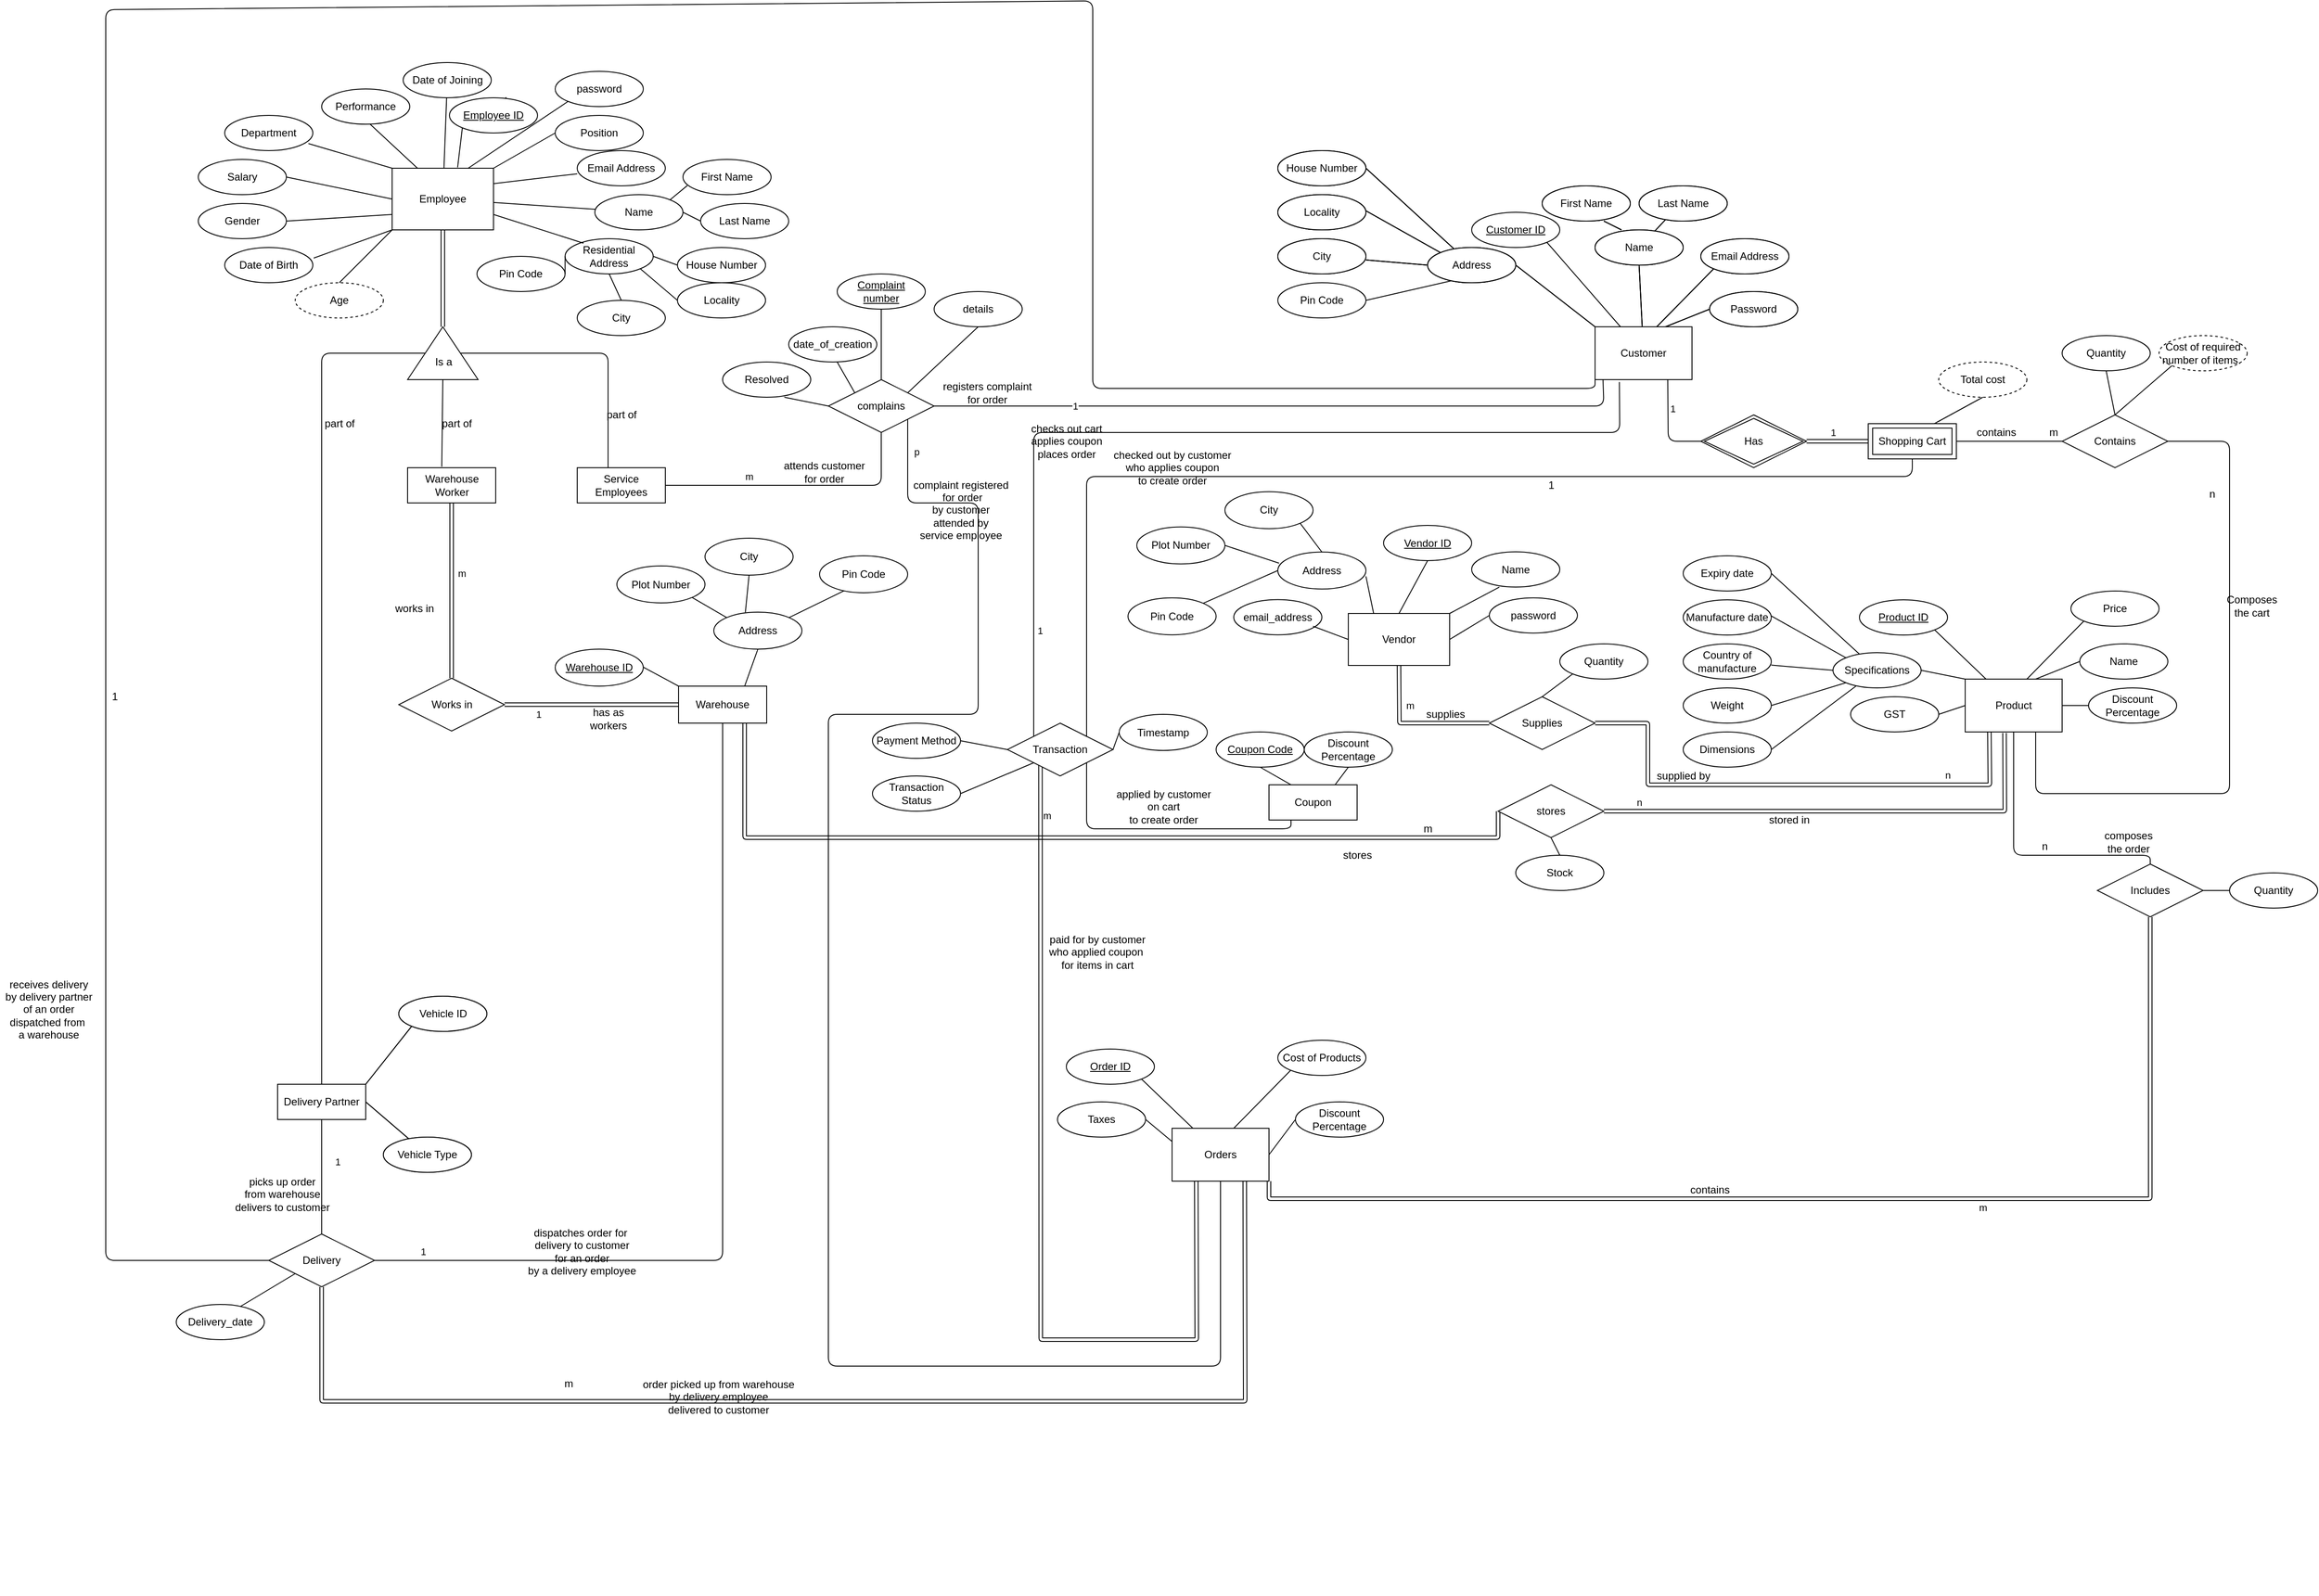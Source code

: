 <mxfile>
    <diagram id="iqULjE4o9p0kMfshamyn" name="Page-1">
        <mxGraphModel dx="7213" dy="3160" grid="1" gridSize="10" guides="1" tooltips="1" connect="1" arrows="0" fold="1" page="1" pageScale="1" pageWidth="2400" pageHeight="1600" background="#FFFFFF" math="0" shadow="0">
            <root>
                <mxCell id="0"/>
                <mxCell id="1" parent="0"/>
                <mxCell id="rCRO5mDwt1Ey6ZGiLpo1-197" value="" style="group" parent="1" vertex="1" connectable="0">
                    <mxGeometry x="-470" y="950" width="579.38" height="690" as="geometry"/>
                </mxCell>
                <mxCell id="623" style="edgeStyle=none;html=1;exitX=0;exitY=0.25;exitDx=0;exitDy=0;entryX=1;entryY=0.5;entryDx=0;entryDy=0;endArrow=none;endFill=0;" parent="rCRO5mDwt1Ey6ZGiLpo1-197" source="rCRO5mDwt1Ey6ZGiLpo1-198" target="622" edge="1">
                    <mxGeometry relative="1" as="geometry"/>
                </mxCell>
                <mxCell id="rCRO5mDwt1Ey6ZGiLpo1-198" value="Orders" style="whiteSpace=wrap;html=1;align=center;" parent="rCRO5mDwt1Ey6ZGiLpo1-197" vertex="1">
                    <mxGeometry x="320" y="160" width="110" height="60" as="geometry"/>
                </mxCell>
                <mxCell id="rCRO5mDwt1Ey6ZGiLpo1-199" value="&lt;u&gt;Order ID&lt;/u&gt;" style="ellipse;whiteSpace=wrap;html=1;align=center;" parent="rCRO5mDwt1Ey6ZGiLpo1-197" vertex="1">
                    <mxGeometry x="200" y="70" width="100" height="40" as="geometry"/>
                </mxCell>
                <mxCell id="rCRO5mDwt1Ey6ZGiLpo1-200" value="Discount Percentage" style="ellipse;whiteSpace=wrap;html=1;align=center;" parent="rCRO5mDwt1Ey6ZGiLpo1-197" vertex="1">
                    <mxGeometry x="460" y="130" width="100" height="40" as="geometry"/>
                </mxCell>
                <mxCell id="rCRO5mDwt1Ey6ZGiLpo1-201" value="Cost of Products" style="ellipse;whiteSpace=wrap;html=1;align=center;" parent="rCRO5mDwt1Ey6ZGiLpo1-197" vertex="1">
                    <mxGeometry x="440" y="60" width="100" height="40" as="geometry"/>
                </mxCell>
                <mxCell id="rCRO5mDwt1Ey6ZGiLpo1-204" value="" style="endArrow=none;html=1;rounded=0;entryX=0;entryY=1;entryDx=0;entryDy=0;" parent="rCRO5mDwt1Ey6ZGiLpo1-197" target="rCRO5mDwt1Ey6ZGiLpo1-201" edge="1">
                    <mxGeometry relative="1" as="geometry">
                        <mxPoint x="390" y="160" as="sourcePoint"/>
                        <mxPoint x="380" y="100" as="targetPoint"/>
                    </mxGeometry>
                </mxCell>
                <mxCell id="rCRO5mDwt1Ey6ZGiLpo1-206" value="" style="endArrow=none;html=1;rounded=0;entryX=0;entryY=0.5;entryDx=0;entryDy=0;exitX=1;exitY=0.5;exitDx=0;exitDy=0;" parent="rCRO5mDwt1Ey6ZGiLpo1-197" source="rCRO5mDwt1Ey6ZGiLpo1-198" target="rCRO5mDwt1Ey6ZGiLpo1-200" edge="1">
                    <mxGeometry relative="1" as="geometry">
                        <mxPoint x="430" y="190" as="sourcePoint"/>
                        <mxPoint x="400" y="120" as="targetPoint"/>
                    </mxGeometry>
                </mxCell>
                <mxCell id="rCRO5mDwt1Ey6ZGiLpo1-207" value="" style="endArrow=none;html=1;rounded=0;entryX=1;entryY=1;entryDx=0;entryDy=0;" parent="rCRO5mDwt1Ey6ZGiLpo1-197" source="rCRO5mDwt1Ey6ZGiLpo1-198" target="rCRO5mDwt1Ey6ZGiLpo1-199" edge="1">
                    <mxGeometry relative="1" as="geometry">
                        <mxPoint x="410" y="200" as="sourcePoint"/>
                        <mxPoint x="410" y="130" as="targetPoint"/>
                    </mxGeometry>
                </mxCell>
                <mxCell id="622" value="Taxes" style="ellipse;whiteSpace=wrap;html=1;align=center;" parent="rCRO5mDwt1Ey6ZGiLpo1-197" vertex="1">
                    <mxGeometry x="190" y="130" width="100" height="40" as="geometry"/>
                </mxCell>
                <mxCell id="84" value="" style="edgeStyle=none;html=1;" parent="1" source="66" edge="1">
                    <mxGeometry relative="1" as="geometry"/>
                </mxCell>
                <mxCell id="639" style="edgeStyle=none;html=1;exitX=0.5;exitY=0;exitDx=0;exitDy=0;entryX=0;entryY=1;entryDx=0;entryDy=0;endArrow=none;endFill=0;" parent="1" source="267" target="638" edge="1">
                    <mxGeometry relative="1" as="geometry"/>
                </mxCell>
                <mxCell id="267" value="Supplies" style="shape=rhombus;perimeter=rhombusPerimeter;whiteSpace=wrap;html=1;align=center;" parent="1" vertex="1">
                    <mxGeometry x="210" y="620" width="120" height="60" as="geometry"/>
                </mxCell>
                <mxCell id="636" style="edgeStyle=none;html=1;exitX=1;exitY=0;exitDx=0;exitDy=0;entryX=0.289;entryY=0.934;entryDx=0;entryDy=0;entryPerimeter=0;endArrow=none;endFill=0;" parent="1" source="66" target="70" edge="1">
                    <mxGeometry relative="1" as="geometry"/>
                </mxCell>
                <mxCell id="66" value="Address" style="ellipse;whiteSpace=wrap;html=1;align=center;" parent="1" vertex="1">
                    <mxGeometry x="-670" y="524" width="100" height="42" as="geometry"/>
                </mxCell>
                <mxCell id="67" value="Plot Number" style="ellipse;whiteSpace=wrap;html=1;align=center;" parent="1" vertex="1">
                    <mxGeometry x="-780" y="471.5" width="100" height="42" as="geometry"/>
                </mxCell>
                <mxCell id="68" value="City" style="ellipse;whiteSpace=wrap;html=1;align=center;" parent="1" vertex="1">
                    <mxGeometry x="-680" y="440" width="100" height="42" as="geometry"/>
                </mxCell>
                <mxCell id="71" value="" style="endArrow=none;html=1;rounded=0;entryX=0;entryY=0;entryDx=0;entryDy=0;" parent="1" target="63" edge="1">
                    <mxGeometry relative="1" as="geometry">
                        <mxPoint x="-750" y="586.475" as="sourcePoint"/>
                        <mxPoint x="-590" y="586.475" as="targetPoint"/>
                    </mxGeometry>
                </mxCell>
                <mxCell id="72" value="" style="endArrow=none;html=1;rounded=0;entryX=0.75;entryY=0;entryDx=0;entryDy=0;exitX=0.5;exitY=1;exitDx=0;exitDy=0;" parent="1" source="66" target="63" edge="1">
                    <mxGeometry relative="1" as="geometry">
                        <mxPoint x="-740" y="596.975" as="sourcePoint"/>
                        <mxPoint x="-700" y="618.5" as="targetPoint"/>
                    </mxGeometry>
                </mxCell>
                <mxCell id="73" value="" style="endArrow=none;html=1;rounded=0;entryX=0;entryY=0;entryDx=0;entryDy=0;exitX=1;exitY=1;exitDx=0;exitDy=0;" parent="1" source="67" target="66" edge="1">
                    <mxGeometry relative="1" as="geometry">
                        <mxPoint x="-730" y="607.475" as="sourcePoint"/>
                        <mxPoint x="-690" y="629" as="targetPoint"/>
                    </mxGeometry>
                </mxCell>
                <mxCell id="74" value="" style="endArrow=none;html=1;rounded=0;entryX=0.358;entryY=0.008;entryDx=0;entryDy=0;exitX=0.5;exitY=1;exitDx=0;exitDy=0;entryPerimeter=0;" parent="1" source="68" target="66" edge="1">
                    <mxGeometry relative="1" as="geometry">
                        <mxPoint x="-720" y="617.975" as="sourcePoint"/>
                        <mxPoint x="-680" y="639.5" as="targetPoint"/>
                    </mxGeometry>
                </mxCell>
                <mxCell id="195" value="Warehouse Worker" style="whiteSpace=wrap;html=1;align=center;" parent="1" vertex="1">
                    <mxGeometry x="-1017.5" y="360" width="100" height="40" as="geometry"/>
                </mxCell>
                <mxCell id="330" style="edgeStyle=none;html=1;exitX=0;exitY=0.5;exitDx=0;exitDy=0;endArrow=none;endFill=0;entryX=0.75;entryY=1;entryDx=0;entryDy=0;" parent="1" source="rCRO5mDwt1Ey6ZGiLpo1-29" target="rCRO5mDwt1Ey6ZGiLpo1-137" edge="1">
                    <mxGeometry relative="1" as="geometry">
                        <mxPoint x="390" y="330" as="targetPoint"/>
                        <Array as="points">
                            <mxPoint x="413" y="330"/>
                        </Array>
                    </mxGeometry>
                </mxCell>
                <mxCell id="411" value="1" style="edgeLabel;html=1;align=center;verticalAlign=middle;resizable=0;points=[];fontColor=#000000;" parent="330" vertex="1" connectable="0">
                    <mxGeometry x="0.481" relative="1" as="geometry">
                        <mxPoint x="5" y="5" as="offset"/>
                    </mxGeometry>
                </mxCell>
                <mxCell id="283" style="edgeStyle=none;html=1;exitX=0.5;exitY=1;exitDx=0;exitDy=0;endArrow=none;endFill=0;entryX=0;entryY=0.5;entryDx=0;entryDy=0;shape=link;" parent="1" source="225" target="267" edge="1">
                    <mxGeometry relative="1" as="geometry">
                        <mxPoint x="100" y="600" as="targetPoint"/>
                        <Array as="points">
                            <mxPoint x="108" y="650"/>
                        </Array>
                    </mxGeometry>
                </mxCell>
                <mxCell id="403" value="m" style="edgeLabel;html=1;align=center;verticalAlign=middle;resizable=0;points=[];fontColor=#000000;" parent="283" vertex="1" connectable="0">
                    <mxGeometry x="-0.469" y="-2" relative="1" as="geometry">
                        <mxPoint x="14" y="1" as="offset"/>
                    </mxGeometry>
                </mxCell>
                <mxCell id="93" value="Department" style="ellipse;whiteSpace=wrap;html=1;align=center;" parent="1" vertex="1">
                    <mxGeometry x="-1225" y="-40" width="100" height="40" as="geometry"/>
                </mxCell>
                <mxCell id="65" value="Warehouse ID" style="ellipse;whiteSpace=wrap;html=1;align=center;fontStyle=4;" parent="1" vertex="1">
                    <mxGeometry x="-850" y="566" width="100" height="42" as="geometry"/>
                </mxCell>
                <mxCell id="457" style="edgeStyle=none;html=1;exitX=0.75;exitY=1;exitDx=0;exitDy=0;entryX=0;entryY=0.5;entryDx=0;entryDy=0;endArrow=none;endFill=0;shape=link;" parent="1" source="63" target="452" edge="1">
                    <mxGeometry relative="1" as="geometry">
                        <Array as="points">
                            <mxPoint x="-635" y="780"/>
                            <mxPoint x="220" y="780"/>
                        </Array>
                    </mxGeometry>
                </mxCell>
                <mxCell id="63" value="Warehouse" style="whiteSpace=wrap;html=1;align=center;" parent="1" vertex="1">
                    <mxGeometry x="-710" y="608" width="100" height="42" as="geometry"/>
                </mxCell>
                <mxCell id="252" style="edgeStyle=none;html=1;startArrow=none;startFill=0;endArrow=none;endFill=0;entryX=0.5;entryY=1;entryDx=0;entryDy=0;shape=link;" parent="1" source="248" target="195" edge="1">
                    <mxGeometry relative="1" as="geometry">
                        <mxPoint x="-947.552" y="400" as="targetPoint"/>
                    </mxGeometry>
                </mxCell>
                <mxCell id="400" value="m" style="edgeLabel;html=1;align=center;verticalAlign=middle;resizable=0;points=[];fontColor=#000000;" parent="252" vertex="1" connectable="0">
                    <mxGeometry x="0.19" relative="1" as="geometry">
                        <mxPoint x="11" y="-1" as="offset"/>
                    </mxGeometry>
                </mxCell>
                <mxCell id="101" value="Residential Address" style="ellipse;whiteSpace=wrap;html=1;align=center;" parent="1" vertex="1">
                    <mxGeometry x="-838.75" y="100" width="100" height="40" as="geometry"/>
                </mxCell>
                <mxCell id="95" value="Email Address" style="ellipse;whiteSpace=wrap;html=1;align=center;" parent="1" vertex="1">
                    <mxGeometry x="-825" width="100" height="40" as="geometry"/>
                </mxCell>
                <mxCell id="164" style="edgeStyle=none;html=1;exitX=1;exitY=0.25;exitDx=0;exitDy=0;entryX=0;entryY=0.658;entryDx=0;entryDy=0;entryPerimeter=0;endArrow=none;endFill=0;" parent="1" source="145" target="95" edge="1">
                    <mxGeometry relative="1" as="geometry"/>
                </mxCell>
                <mxCell id="154" style="edgeStyle=none;html=1;exitX=0;exitY=0.5;exitDx=0;exitDy=0;startArrow=none;startFill=0;endArrow=none;endFill=0;entryX=1;entryY=0.5;entryDx=0;entryDy=0;" parent="1" source="145" target="94" edge="1">
                    <mxGeometry relative="1" as="geometry">
                        <mxPoint x="-1145" y="40" as="targetPoint"/>
                    </mxGeometry>
                </mxCell>
                <mxCell id="159" style="edgeStyle=none;html=1;exitX=1;exitY=0.75;exitDx=0;exitDy=0;entryX=0.209;entryY=0.128;entryDx=0;entryDy=0;entryPerimeter=0;startArrow=none;startFill=0;endArrow=none;endFill=0;" parent="1" source="145" target="101" edge="1">
                    <mxGeometry relative="1" as="geometry"/>
                </mxCell>
                <mxCell id="148" style="edgeStyle=none;html=1;exitX=1;exitY=0;exitDx=0;exitDy=0;entryX=0;entryY=0.5;entryDx=0;entryDy=0;startArrow=none;startFill=0;endArrow=none;endFill=0;" parent="1" source="145" target="92" edge="1">
                    <mxGeometry relative="1" as="geometry"/>
                </mxCell>
                <mxCell id="100" value="Date of Birth" style="ellipse;whiteSpace=wrap;html=1;align=center;" parent="1" vertex="1">
                    <mxGeometry x="-1225" y="110" width="100" height="40" as="geometry"/>
                </mxCell>
                <mxCell id="149" style="edgeStyle=none;html=1;exitX=0.25;exitY=0;exitDx=0;exitDy=0;entryX=0.75;entryY=1;entryDx=0;entryDy=0;entryPerimeter=0;startArrow=none;startFill=0;endArrow=none;endFill=0;" parent="1" source="145" edge="1">
                    <mxGeometry relative="1" as="geometry">
                        <mxPoint x="-1060" y="-30" as="targetPoint"/>
                    </mxGeometry>
                </mxCell>
                <mxCell id="147" style="edgeStyle=none;html=1;exitX=0.646;exitY=-0.013;exitDx=0;exitDy=0;entryX=0;entryY=1;entryDx=0;entryDy=0;startArrow=none;startFill=0;endArrow=none;endFill=0;exitPerimeter=0;" parent="1" source="89" edge="1">
                    <mxGeometry relative="1" as="geometry">
                        <mxPoint x="-920.233" y="-45.809" as="targetPoint"/>
                    </mxGeometry>
                </mxCell>
                <mxCell id="243" value="Age" style="ellipse;whiteSpace=wrap;html=1;align=center;dashed=1;" parent="1" vertex="1">
                    <mxGeometry x="-1145" y="150" width="100" height="40" as="geometry"/>
                </mxCell>
                <mxCell id="91" value="Date of Joining" style="ellipse;whiteSpace=wrap;html=1;align=center;" parent="1" vertex="1">
                    <mxGeometry x="-1022.5" y="-100" width="100" height="40" as="geometry"/>
                </mxCell>
                <mxCell id="415" style="edgeStyle=none;html=1;exitX=1;exitY=0.5;exitDx=0;exitDy=0;fontColor=#000000;endArrow=none;endFill=0;entryX=0.5;entryY=1;entryDx=0;entryDy=0;" parent="1" source="261" target="413" edge="1">
                    <mxGeometry relative="1" as="geometry">
                        <mxPoint x="-480" y="380" as="targetPoint"/>
                        <Array as="points">
                            <mxPoint x="-480" y="380"/>
                        </Array>
                    </mxGeometry>
                </mxCell>
                <mxCell id="464" value="m" style="edgeLabel;html=1;align=center;verticalAlign=middle;resizable=0;points=[];fontColor=#000000;" parent="415" vertex="1" connectable="0">
                    <mxGeometry x="-0.415" y="-4" relative="1" as="geometry">
                        <mxPoint x="6" y="-14" as="offset"/>
                    </mxGeometry>
                </mxCell>
                <mxCell id="92" value="Position" style="ellipse;whiteSpace=wrap;html=1;align=center;" parent="1" vertex="1">
                    <mxGeometry x="-850" y="-40" width="100" height="40" as="geometry"/>
                </mxCell>
                <mxCell id="96" value="Name" style="ellipse;whiteSpace=wrap;html=1;align=center;" parent="1" vertex="1">
                    <mxGeometry x="-805" y="50" width="100" height="40" as="geometry"/>
                </mxCell>
                <mxCell id="156" style="edgeStyle=none;html=1;exitX=1;exitY=0.5;exitDx=0;exitDy=0;entryX=0;entryY=0.5;entryDx=0;entryDy=0;endArrow=none;endFill=0;" parent="1" source="96" target="98" edge="1">
                    <mxGeometry relative="1" as="geometry"/>
                </mxCell>
                <mxCell id="116" value="Pin Code" style="ellipse;whiteSpace=wrap;html=1;align=center;" parent="1" vertex="1">
                    <mxGeometry x="-938.75" y="120" width="100" height="40" as="geometry"/>
                </mxCell>
                <mxCell id="200" value="Locality" style="ellipse;whiteSpace=wrap;html=1;align=center;" parent="1" vertex="1">
                    <mxGeometry x="-711.25" y="150" width="100" height="40" as="geometry"/>
                </mxCell>
                <mxCell id="97" value="First Name" style="ellipse;whiteSpace=wrap;html=1;align=center;" parent="1" vertex="1">
                    <mxGeometry x="-705" y="10" width="100" height="40" as="geometry"/>
                </mxCell>
                <mxCell id="153" style="edgeStyle=none;html=1;exitX=0;exitY=1;exitDx=0;exitDy=0;startArrow=none;startFill=0;endArrow=none;endFill=0;entryX=1.01;entryY=0.3;entryDx=0;entryDy=0;entryPerimeter=0;" parent="1" source="145" target="100" edge="1">
                    <mxGeometry relative="1" as="geometry">
                        <mxPoint x="-1115" y="120" as="targetPoint"/>
                    </mxGeometry>
                </mxCell>
                <mxCell id="157" value="" style="edgeStyle=none;html=1;startArrow=none;startFill=0;endArrow=none;endFill=0;" parent="1" source="145" target="96" edge="1">
                    <mxGeometry relative="1" as="geometry"/>
                </mxCell>
                <mxCell id="98" value="Last Name" style="ellipse;whiteSpace=wrap;html=1;align=center;" parent="1" vertex="1">
                    <mxGeometry x="-685" y="60" width="100" height="40" as="geometry"/>
                </mxCell>
                <mxCell id="206" style="edgeStyle=none;html=1;exitX=0.5;exitY=1;exitDx=0;exitDy=0;entryX=0.5;entryY=0;entryDx=0;entryDy=0;endArrow=none;endFill=0;" parent="1" source="101" target="201" edge="1">
                    <mxGeometry relative="1" as="geometry"/>
                </mxCell>
                <mxCell id="112" value="House Number" style="ellipse;whiteSpace=wrap;html=1;align=center;" parent="1" vertex="1">
                    <mxGeometry x="-711.25" y="110" width="100" height="40" as="geometry"/>
                </mxCell>
                <mxCell id="150" style="edgeStyle=none;html=1;exitX=0;exitY=0;exitDx=0;exitDy=0;entryX=0.95;entryY=0.8;entryDx=0;entryDy=0;entryPerimeter=0;startArrow=none;startFill=0;endArrow=none;endFill=0;" parent="1" source="145" target="93" edge="1">
                    <mxGeometry relative="1" as="geometry"/>
                </mxCell>
                <mxCell id="201" value="City" style="ellipse;whiteSpace=wrap;html=1;align=center;" parent="1" vertex="1">
                    <mxGeometry x="-825" y="170" width="100" height="40" as="geometry"/>
                </mxCell>
                <mxCell id="244" style="edgeStyle=none;html=1;exitX=0.5;exitY=0;exitDx=0;exitDy=0;startArrow=none;startFill=0;endArrow=none;endFill=0;entryX=0;entryY=1;entryDx=0;entryDy=0;" parent="1" source="243" target="145" edge="1">
                    <mxGeometry relative="1" as="geometry">
                        <mxPoint x="-1030" y="110" as="targetPoint"/>
                    </mxGeometry>
                </mxCell>
                <mxCell id="163" style="edgeStyle=none;html=1;exitX=1;exitY=0;exitDx=0;exitDy=0;entryX=0.049;entryY=0.742;entryDx=0;entryDy=0;entryPerimeter=0;endArrow=none;endFill=0;" parent="1" source="96" target="97" edge="1">
                    <mxGeometry relative="1" as="geometry"/>
                </mxCell>
                <mxCell id="152" style="edgeStyle=none;html=1;exitX=0;exitY=0.75;exitDx=0;exitDy=0;startArrow=none;startFill=0;endArrow=none;endFill=0;entryX=1;entryY=0.5;entryDx=0;entryDy=0;" parent="1" source="145" target="99" edge="1">
                    <mxGeometry relative="1" as="geometry">
                        <mxPoint x="-1135" y="80" as="targetPoint"/>
                    </mxGeometry>
                </mxCell>
                <mxCell id="434" style="edgeStyle=none;html=1;exitX=0.5;exitY=0;exitDx=0;exitDy=0;entryX=0.5;entryY=1;entryDx=0;entryDy=0;endArrow=none;endFill=0;" parent="1" source="256" target="196" edge="1">
                    <mxGeometry relative="1" as="geometry">
                        <mxPoint x="-1119.294" y="1110" as="targetPoint"/>
                    </mxGeometry>
                </mxCell>
                <mxCell id="459" value="1" style="edgeLabel;html=1;align=center;verticalAlign=middle;resizable=0;points=[];fontColor=#000000;" parent="434" vertex="1" connectable="0">
                    <mxGeometry x="0.267" y="1" relative="1" as="geometry">
                        <mxPoint x="19" as="offset"/>
                    </mxGeometry>
                </mxCell>
                <mxCell id="446" style="edgeStyle=none;html=1;exitX=0.5;exitY=1;exitDx=0;exitDy=0;endArrow=none;endFill=0;entryX=0.75;entryY=1;entryDx=0;entryDy=0;shape=link;" parent="1" source="256" target="rCRO5mDwt1Ey6ZGiLpo1-198" edge="1">
                    <mxGeometry relative="1" as="geometry">
                        <mxPoint x="715" y="1080" as="targetPoint"/>
                        <Array as="points">
                            <mxPoint x="-1115" y="1420"/>
                            <mxPoint x="-67" y="1420"/>
                        </Array>
                    </mxGeometry>
                </mxCell>
                <mxCell id="448" style="edgeStyle=none;html=1;exitX=1;exitY=0.5;exitDx=0;exitDy=0;fontColor=#000000;startArrow=none;startFill=0;endArrow=none;endFill=0;entryX=0.5;entryY=1;entryDx=0;entryDy=0;" parent="1" source="256" target="63" edge="1">
                    <mxGeometry relative="1" as="geometry">
                        <mxPoint x="-680" y="930" as="targetPoint"/>
                        <Array as="points">
                            <mxPoint x="-870" y="1260"/>
                            <mxPoint x="-660" y="1260"/>
                        </Array>
                    </mxGeometry>
                </mxCell>
                <mxCell id="461" value="1" style="edgeLabel;html=1;align=center;verticalAlign=middle;resizable=0;points=[];fontColor=#000000;" parent="448" connectable="0" vertex="1">
                    <mxGeometry x="-0.592" y="-3" relative="1" as="geometry">
                        <mxPoint x="-150" y="-13" as="offset"/>
                    </mxGeometry>
                </mxCell>
                <mxCell id="681" style="edgeStyle=none;html=1;exitX=0;exitY=1;exitDx=0;exitDy=0;endArrow=none;endFill=0;" edge="1" parent="1" source="256">
                    <mxGeometry relative="1" as="geometry">
                        <mxPoint x="-1220" y="1320" as="targetPoint"/>
                    </mxGeometry>
                </mxCell>
                <mxCell id="256" value="Delivery" style="shape=rhombus;perimeter=rhombusPerimeter;whiteSpace=wrap;html=1;align=center;" parent="1" vertex="1">
                    <mxGeometry x="-1175" y="1230" width="120" height="60" as="geometry"/>
                </mxCell>
                <mxCell id="99" value="Gender" style="ellipse;whiteSpace=wrap;html=1;align=center;" parent="1" vertex="1">
                    <mxGeometry x="-1255" y="60" width="100" height="40" as="geometry"/>
                </mxCell>
                <mxCell id="161" style="edgeStyle=none;html=1;startArrow=none;startFill=0;endArrow=none;endFill=0;entryX=0;entryY=0.5;entryDx=0;entryDy=0;exitX=1;exitY=0.5;exitDx=0;exitDy=0;" parent="1" source="101" target="112" edge="1">
                    <mxGeometry relative="1" as="geometry">
                        <mxPoint x="-728.75" y="120" as="targetPoint"/>
                    </mxGeometry>
                </mxCell>
                <mxCell id="94" value="Salary" style="ellipse;whiteSpace=wrap;html=1;align=center;" parent="1" vertex="1">
                    <mxGeometry x="-1255" y="10" width="100" height="40" as="geometry"/>
                </mxCell>
                <mxCell id="399" style="edgeStyle=none;html=1;exitX=1;exitY=0.5;exitDx=0;exitDy=0;fontColor=#000000;endArrow=none;endFill=0;shape=link;" parent="1" source="248" edge="1">
                    <mxGeometry relative="1" as="geometry">
                        <mxPoint x="-710" y="629" as="targetPoint"/>
                    </mxGeometry>
                </mxCell>
                <mxCell id="401" value="1" style="edgeLabel;html=1;align=center;verticalAlign=middle;resizable=0;points=[];fontColor=#000000;" parent="399" vertex="1" connectable="0">
                    <mxGeometry x="-0.182" y="1" relative="1" as="geometry">
                        <mxPoint x="-43" y="12" as="offset"/>
                    </mxGeometry>
                </mxCell>
                <mxCell id="269" style="edgeStyle=none;html=1;exitX=0.25;exitY=1;exitDx=0;exitDy=0;startArrow=none;startFill=0;endArrow=none;endFill=0;entryX=1;entryY=0.5;entryDx=0;entryDy=0;shape=link;" parent="1" source="rCRO5mDwt1Ey6ZGiLpo1-41" target="267" edge="1">
                    <mxGeometry relative="1" as="geometry">
                        <mxPoint x="530" y="800" as="targetPoint"/>
                        <Array as="points">
                            <mxPoint x="778" y="720"/>
                            <mxPoint x="390" y="720"/>
                            <mxPoint x="390" y="650"/>
                        </Array>
                    </mxGeometry>
                </mxCell>
                <mxCell id="404" value="n" style="edgeLabel;html=1;align=center;verticalAlign=middle;resizable=0;points=[];fontColor=#000000;" parent="269" vertex="1" connectable="0">
                    <mxGeometry x="-0.699" relative="1" as="geometry">
                        <mxPoint x="-21" y="-11" as="offset"/>
                    </mxGeometry>
                </mxCell>
                <mxCell id="251" value="" style="edgeStyle=none;html=1;startArrow=none;startFill=0;endArrow=none;endFill=0;" parent="1" source="91" target="145" edge="1">
                    <mxGeometry relative="1" as="geometry"/>
                </mxCell>
                <mxCell id="162" style="edgeStyle=none;html=1;exitX=1;exitY=1;exitDx=0;exitDy=0;entryX=0;entryY=0.5;entryDx=0;entryDy=0;startArrow=none;startFill=0;endArrow=none;endFill=0;" parent="1" source="101" target="200" edge="1">
                    <mxGeometry relative="1" as="geometry">
                        <mxPoint x="-723.974" y="175.805" as="targetPoint"/>
                    </mxGeometry>
                </mxCell>
                <mxCell id="376" style="edgeStyle=none;html=1;exitX=0.5;exitY=1;exitDx=0;exitDy=0;endArrow=none;endFill=0;entryX=1;entryY=0.5;entryDx=0;entryDy=0;shape=link;" parent="1" source="145" target="617" edge="1">
                    <mxGeometry relative="1" as="geometry">
                        <mxPoint x="-972.5" y="200" as="targetPoint"/>
                    </mxGeometry>
                </mxCell>
                <mxCell id="90" value="Performance" style="ellipse;whiteSpace=wrap;html=1;align=center;" parent="1" vertex="1">
                    <mxGeometry x="-1115" y="-70" width="100" height="40" as="geometry"/>
                </mxCell>
                <mxCell id="246" style="edgeStyle=none;html=1;exitX=1;exitY=0.5;exitDx=0;exitDy=0;startArrow=none;startFill=0;endArrow=none;endFill=0;" parent="1" source="245" edge="1">
                    <mxGeometry relative="1" as="geometry">
                        <mxPoint x="750" y="630" as="targetPoint"/>
                    </mxGeometry>
                </mxCell>
                <mxCell id="299" value="" style="group" parent="1" vertex="1" connectable="0">
                    <mxGeometry x="-250" y="415.5" width="640" height="251.5" as="geometry"/>
                </mxCell>
                <mxCell id="227" value="&lt;u&gt;Vendor ID&lt;/u&gt;" style="ellipse;whiteSpace=wrap;html=1;align=center;" parent="299" vertex="1">
                    <mxGeometry x="340" y="10" width="100" height="40" as="geometry"/>
                </mxCell>
                <mxCell id="233" value="Name" style="ellipse;whiteSpace=wrap;html=1;align=center;" parent="299" vertex="1">
                    <mxGeometry x="440" y="40" width="100" height="40" as="geometry"/>
                </mxCell>
                <mxCell id="239" style="edgeStyle=none;html=1;exitX=1;exitY=0;exitDx=0;exitDy=0;entryX=0.314;entryY=1.002;entryDx=0;entryDy=0;entryPerimeter=0;startArrow=none;startFill=0;endArrow=none;endFill=0;" parent="299" source="225" target="233" edge="1">
                    <mxGeometry relative="1" as="geometry"/>
                </mxCell>
                <mxCell id="225" value="Vendor" style="whiteSpace=wrap;html=1;align=center;" parent="299" vertex="1">
                    <mxGeometry x="300" y="110" width="115" height="59" as="geometry"/>
                </mxCell>
                <mxCell id="232" style="edgeStyle=none;html=1;exitX=0.5;exitY=0;exitDx=0;exitDy=0;startArrow=none;startFill=0;endArrow=none;endFill=0;entryX=0.5;entryY=1;entryDx=0;entryDy=0;" parent="299" source="225" target="227" edge="1">
                    <mxGeometry relative="1" as="geometry">
                        <mxPoint x="358" y="40" as="targetPoint"/>
                    </mxGeometry>
                </mxCell>
                <mxCell id="284" value="Pin Code" style="ellipse;whiteSpace=wrap;html=1;align=center;" parent="299" vertex="1">
                    <mxGeometry x="50" y="92.25" width="100" height="42" as="geometry"/>
                </mxCell>
                <mxCell id="285" value="Address" style="ellipse;whiteSpace=wrap;html=1;align=center;" parent="299" vertex="1">
                    <mxGeometry x="220" y="40.25" width="100" height="42" as="geometry"/>
                </mxCell>
                <mxCell id="293" style="edgeStyle=none;html=1;exitX=0.25;exitY=0;exitDx=0;exitDy=0;entryX=1;entryY=0.656;entryDx=0;entryDy=0;entryPerimeter=0;startArrow=none;startFill=0;endArrow=none;endFill=0;" parent="299" source="225" target="285" edge="1">
                    <mxGeometry relative="1" as="geometry"/>
                </mxCell>
                <mxCell id="295" style="edgeStyle=none;html=1;startArrow=none;startFill=0;endArrow=none;endFill=0;exitX=1;exitY=0;exitDx=0;exitDy=0;entryX=0;entryY=0.5;entryDx=0;entryDy=0;" parent="299" source="284" target="285" edge="1">
                    <mxGeometry relative="1" as="geometry">
                        <mxPoint x="140.0" y="101.25" as="sourcePoint"/>
                    </mxGeometry>
                </mxCell>
                <mxCell id="296" style="edgeStyle=none;html=1;entryX=0.014;entryY=0.3;entryDx=0;entryDy=0;entryPerimeter=0;startArrow=none;startFill=0;endArrow=none;endFill=0;exitX=1;exitY=0.5;exitDx=0;exitDy=0;" parent="299" source="286" target="285" edge="1">
                    <mxGeometry relative="1" as="geometry"/>
                </mxCell>
                <mxCell id="286" value="Plot Number" style="ellipse;whiteSpace=wrap;html=1;align=center;" parent="299" vertex="1">
                    <mxGeometry x="60" y="11.75" width="100" height="42" as="geometry"/>
                </mxCell>
                <mxCell id="287" value="City" style="ellipse;whiteSpace=wrap;html=1;align=center;" parent="299" vertex="1">
                    <mxGeometry x="160" y="-28.25" width="100" height="42" as="geometry"/>
                </mxCell>
                <mxCell id="297" style="edgeStyle=none;html=1;exitX=0.5;exitY=0;exitDx=0;exitDy=0;entryX=1;entryY=1;entryDx=0;entryDy=0;startArrow=none;startFill=0;endArrow=none;endFill=0;" parent="299" source="285" target="287" edge="1">
                    <mxGeometry relative="1" as="geometry"/>
                </mxCell>
                <mxCell id="632" value="password" style="ellipse;whiteSpace=wrap;html=1;align=center;" parent="299" vertex="1">
                    <mxGeometry x="460" y="92.25" width="100" height="40" as="geometry"/>
                </mxCell>
                <mxCell id="631" style="edgeStyle=none;html=1;exitX=1;exitY=0.5;exitDx=0;exitDy=0;endArrow=none;endFill=0;entryX=0;entryY=0.5;entryDx=0;entryDy=0;" parent="299" source="225" target="632" edge="1">
                    <mxGeometry relative="1" as="geometry">
                        <mxPoint x="470" y="124.5" as="targetPoint"/>
                    </mxGeometry>
                </mxCell>
                <mxCell id="638" value="Quantity" style="ellipse;whiteSpace=wrap;html=1;align=center;" parent="299" vertex="1">
                    <mxGeometry x="540" y="144.5" width="100" height="40" as="geometry"/>
                </mxCell>
                <mxCell id="679" value="email_address" style="ellipse;whiteSpace=wrap;html=1;align=center;" vertex="1" parent="299">
                    <mxGeometry x="170" y="94.25" width="100" height="40" as="geometry"/>
                </mxCell>
                <mxCell id="168" style="edgeStyle=none;html=1;startArrow=none;startFill=0;endArrow=none;endFill=0;entryX=1;entryY=0.5;entryDx=0;entryDy=0;exitX=0;exitY=0.5;exitDx=0;exitDy=0;" parent="1" source="101" target="116" edge="1">
                    <mxGeometry relative="1" as="geometry">
                        <mxPoint x="-868.75" y="130" as="targetPoint"/>
                    </mxGeometry>
                </mxCell>
                <mxCell id="591" style="edgeStyle=none;html=1;exitX=0.5;exitY=1;exitDx=0;exitDy=0;entryX=1;entryY=1;entryDx=0;entryDy=0;endArrow=none;endFill=0;shape=link;" parent="1" source="272" target="rCRO5mDwt1Ey6ZGiLpo1-198" edge="1">
                    <mxGeometry relative="1" as="geometry">
                        <Array as="points">
                            <mxPoint x="960" y="1190"/>
                            <mxPoint x="-40" y="1190"/>
                        </Array>
                    </mxGeometry>
                </mxCell>
                <mxCell id="600" value="m" style="edgeLabel;html=1;align=center;verticalAlign=middle;resizable=0;points=[];" parent="591" vertex="1" connectable="0">
                    <mxGeometry x="-0.227" y="4" relative="1" as="geometry">
                        <mxPoint x="8" y="6" as="offset"/>
                    </mxGeometry>
                </mxCell>
                <mxCell id="596" style="edgeStyle=none;html=1;exitX=0.5;exitY=0;exitDx=0;exitDy=0;entryX=0.5;entryY=1;entryDx=0;entryDy=0;endArrow=none;endFill=0;" parent="1" source="272" target="rCRO5mDwt1Ey6ZGiLpo1-41" edge="1">
                    <mxGeometry relative="1" as="geometry">
                        <Array as="points">
                            <mxPoint x="960" y="800"/>
                            <mxPoint x="805" y="800"/>
                        </Array>
                    </mxGeometry>
                </mxCell>
                <mxCell id="598" style="edgeStyle=none;html=1;exitX=1;exitY=0.5;exitDx=0;exitDy=0;entryX=0;entryY=0.5;entryDx=0;entryDy=0;endArrow=none;endFill=0;" parent="1" source="272" target="597" edge="1">
                    <mxGeometry relative="1" as="geometry"/>
                </mxCell>
                <mxCell id="272" value="Includes" style="shape=rhombus;perimeter=rhombusPerimeter;whiteSpace=wrap;html=1;align=center;" parent="1" vertex="1">
                    <mxGeometry x="900" y="810" width="120" height="60" as="geometry"/>
                </mxCell>
                <mxCell id="306" style="edgeStyle=none;html=1;entryX=1;entryY=0.5;entryDx=0;entryDy=0;startArrow=none;startFill=0;endArrow=none;endFill=0;" parent="1" target="305" edge="1">
                    <mxGeometry relative="1" as="geometry"/>
                </mxCell>
                <mxCell id="343" style="edgeStyle=none;html=1;exitX=0.251;exitY=1.046;exitDx=0;exitDy=0;endArrow=none;endFill=0;exitPerimeter=0;entryX=0;entryY=0;entryDx=0;entryDy=0;" parent="1" source="rCRO5mDwt1Ey6ZGiLpo1-137" target="305" edge="1">
                    <mxGeometry relative="1" as="geometry">
                        <Array as="points">
                            <mxPoint x="358" y="320"/>
                            <mxPoint x="-307" y="320"/>
                        </Array>
                        <mxPoint x="-300" y="770" as="targetPoint"/>
                    </mxGeometry>
                </mxCell>
                <mxCell id="546" value="1" style="edgeLabel;html=1;align=center;verticalAlign=middle;resizable=0;points=[];" parent="343" connectable="0" vertex="1">
                    <mxGeometry x="0.803" y="3" relative="1" as="geometry">
                        <mxPoint x="4" y="-15" as="offset"/>
                    </mxGeometry>
                </mxCell>
                <mxCell id="rCRO5mDwt1Ey6ZGiLpo1-29" value="Has" style="shape=rhombus;double=1;perimeter=rhombusPerimeter;whiteSpace=wrap;html=1;align=center;rotation=0;" parent="1" vertex="1">
                    <mxGeometry x="450" y="300" width="120" height="60" as="geometry"/>
                </mxCell>
                <mxCell id="339" value="" style="group" parent="1" vertex="1" connectable="0">
                    <mxGeometry x="590" y="310" width="280" height="100" as="geometry"/>
                </mxCell>
                <mxCell id="rCRO5mDwt1Ey6ZGiLpo1-24" value="Shopping Cart" style="shape=ext;margin=3;double=1;whiteSpace=wrap;html=1;align=center;" parent="339" vertex="1">
                    <mxGeometry x="50" width="100" height="40" as="geometry"/>
                </mxCell>
                <mxCell id="390" value="m" style="text;html=1;align=center;verticalAlign=middle;resizable=0;points=[];autosize=1;strokeColor=none;fillColor=none;fontColor=#000000;" parent="339" vertex="1">
                    <mxGeometry x="245" width="30" height="20" as="geometry"/>
                </mxCell>
                <mxCell id="658" value="contains" style="text;html=1;align=center;verticalAlign=middle;resizable=0;points=[];autosize=1;strokeColor=none;fillColor=none;" parent="339" vertex="1">
                    <mxGeometry x="165" width="60" height="20" as="geometry"/>
                </mxCell>
                <mxCell id="344" style="edgeStyle=none;html=1;endArrow=none;endFill=0;entryX=0.314;entryY=0.792;entryDx=0;entryDy=0;exitX=0.25;exitY=1;exitDx=0;exitDy=0;entryPerimeter=0;shape=link;" parent="1" source="rCRO5mDwt1Ey6ZGiLpo1-198" target="305" edge="1">
                    <mxGeometry relative="1" as="geometry">
                        <mxPoint x="664.923" y="1390" as="targetPoint"/>
                        <Array as="points">
                            <mxPoint x="-122" y="1350"/>
                            <mxPoint x="-299" y="1350"/>
                        </Array>
                        <mxPoint x="650" y="1030" as="sourcePoint"/>
                    </mxGeometry>
                </mxCell>
                <mxCell id="482" value="m" style="edgeLabel;html=1;align=center;verticalAlign=middle;resizable=0;points=[];" parent="344" connectable="0" vertex="1">
                    <mxGeometry x="0.872" y="-5" relative="1" as="geometry">
                        <mxPoint x="2" y="-7" as="offset"/>
                    </mxGeometry>
                </mxCell>
                <mxCell id="377" style="edgeStyle=none;html=1;entryX=0.5;entryY=0;entryDx=0;entryDy=0;endArrow=none;endFill=0;exitX=0.5;exitY=0;exitDx=0;exitDy=0;" parent="1" source="617" target="196" edge="1">
                    <mxGeometry relative="1" as="geometry">
                        <mxPoint x="-1120" y="350" as="targetPoint"/>
                        <Array as="points">
                            <mxPoint x="-1115" y="230"/>
                        </Array>
                        <mxPoint x="-1030" y="260" as="sourcePoint"/>
                    </mxGeometry>
                </mxCell>
                <mxCell id="635" style="edgeStyle=none;html=1;exitX=0.75;exitY=0;exitDx=0;exitDy=0;entryX=0;entryY=1;entryDx=0;entryDy=0;endArrow=none;endFill=0;" parent="1" source="145" target="633" edge="1">
                    <mxGeometry relative="1" as="geometry"/>
                </mxCell>
                <mxCell id="145" value="Employee" style="whiteSpace=wrap;html=1;align=center;" parent="1" vertex="1">
                    <mxGeometry x="-1035" y="20" width="115" height="70" as="geometry"/>
                </mxCell>
                <mxCell id="381" style="edgeStyle=none;html=1;entryX=0.388;entryY=-0.029;entryDx=0;entryDy=0;entryPerimeter=0;endArrow=none;endFill=0;exitX=0;exitY=0.5;exitDx=0;exitDy=0;" parent="1" source="617" target="195" edge="1">
                    <mxGeometry relative="1" as="geometry">
                        <mxPoint x="-980" y="300" as="sourcePoint"/>
                    </mxGeometry>
                </mxCell>
                <mxCell id="382" style="edgeStyle=none;html=1;endArrow=none;endFill=0;entryX=0.35;entryY=0;entryDx=0;entryDy=0;entryPerimeter=0;exitX=0.5;exitY=1;exitDx=0;exitDy=0;" parent="1" source="617" target="261" edge="1">
                    <mxGeometry relative="1" as="geometry">
                        <mxPoint x="-760" y="340" as="targetPoint"/>
                        <Array as="points">
                            <mxPoint x="-790" y="230"/>
                        </Array>
                        <mxPoint x="-960" y="280" as="sourcePoint"/>
                    </mxGeometry>
                </mxCell>
                <mxCell id="388" value="n" style="text;html=1;align=center;verticalAlign=middle;resizable=0;points=[];autosize=1;strokeColor=none;fillColor=none;fontColor=#000000;" parent="1" vertex="1">
                    <mxGeometry x="1020" y="380" width="20" height="20" as="geometry"/>
                </mxCell>
                <mxCell id="248" value="Works in" style="shape=rhombus;perimeter=rhombusPerimeter;whiteSpace=wrap;html=1;align=center;" parent="1" vertex="1">
                    <mxGeometry x="-1027.5" y="599" width="120" height="60" as="geometry"/>
                </mxCell>
                <mxCell id="419" style="edgeStyle=none;html=1;exitX=0.5;exitY=0;exitDx=0;exitDy=0;fontColor=#000000;startArrow=none;startFill=0;endArrow=none;endFill=0;entryX=0.5;entryY=1;entryDx=0;entryDy=0;" parent="1" source="413" target="420" edge="1">
                    <mxGeometry relative="1" as="geometry">
                        <mxPoint x="-510" y="230" as="targetPoint"/>
                    </mxGeometry>
                </mxCell>
                <mxCell id="414" style="edgeStyle=none;html=1;fontColor=#000000;endArrow=none;endFill=0;entryX=1;entryY=1;entryDx=0;entryDy=0;exitX=0.5;exitY=1;exitDx=0;exitDy=0;" parent="1" source="rCRO5mDwt1Ey6ZGiLpo1-198" target="413" edge="1">
                    <mxGeometry relative="1" as="geometry">
                        <mxPoint x="-430" y="980" as="targetPoint"/>
                        <Array as="points">
                            <mxPoint x="-95" y="1380"/>
                            <mxPoint x="-540" y="1380"/>
                            <mxPoint x="-540" y="640"/>
                            <mxPoint x="-370" y="640"/>
                            <mxPoint x="-370" y="400"/>
                            <mxPoint x="-450" y="400"/>
                        </Array>
                    </mxGeometry>
                </mxCell>
                <mxCell id="473" value="p" style="edgeLabel;html=1;align=center;verticalAlign=middle;resizable=0;points=[];" parent="414" connectable="0" vertex="1">
                    <mxGeometry x="0.958" y="-5" relative="1" as="geometry">
                        <mxPoint x="5" y="-5" as="offset"/>
                    </mxGeometry>
                </mxCell>
                <mxCell id="416" value="" style="edgeStyle=none;html=1;exitX=0.082;exitY=1;exitDx=0;exitDy=0;entryX=1;entryY=0.5;entryDx=0;entryDy=0;endArrow=none;endFill=0;startArrow=none;startFill=0;exitPerimeter=0;" parent="1" source="rCRO5mDwt1Ey6ZGiLpo1-137" target="413" edge="1">
                    <mxGeometry relative="1" as="geometry">
                        <Array as="points">
                            <mxPoint x="340" y="260"/>
                            <mxPoint x="340" y="290"/>
                        </Array>
                    </mxGeometry>
                </mxCell>
                <mxCell id="472" value="1" style="edgeLabel;html=1;align=center;verticalAlign=middle;resizable=0;points=[];" parent="416" connectable="0" vertex="1">
                    <mxGeometry x="0.807" y="2" relative="1" as="geometry">
                        <mxPoint x="83" y="-2" as="offset"/>
                    </mxGeometry>
                </mxCell>
                <mxCell id="261" value="Service Employees" style="whiteSpace=wrap;html=1;align=center;" parent="1" vertex="1">
                    <mxGeometry x="-825" y="360" width="100" height="40" as="geometry"/>
                </mxCell>
                <mxCell id="420" value="&lt;u&gt;Complaint number&lt;/u&gt;" style="ellipse;whiteSpace=wrap;html=1;align=center;" parent="1" vertex="1">
                    <mxGeometry x="-530" y="140" width="100" height="40" as="geometry"/>
                </mxCell>
                <mxCell id="684" style="edgeStyle=none;html=1;exitX=1;exitY=0;exitDx=0;exitDy=0;endArrow=none;endFill=0;entryX=0.5;entryY=1;entryDx=0;entryDy=0;" edge="1" parent="1" source="413" target="685">
                    <mxGeometry relative="1" as="geometry">
                        <mxPoint x="-400" y="200" as="targetPoint"/>
                    </mxGeometry>
                </mxCell>
                <mxCell id="686" style="edgeStyle=none;html=1;exitX=0;exitY=0.5;exitDx=0;exitDy=0;endArrow=none;endFill=0;entryX=0.7;entryY=1;entryDx=0;entryDy=0;entryPerimeter=0;" edge="1" parent="1" source="413" target="688">
                    <mxGeometry relative="1" as="geometry">
                        <mxPoint x="-590" y="270" as="targetPoint"/>
                    </mxGeometry>
                </mxCell>
                <mxCell id="689" style="edgeStyle=none;html=1;exitX=0;exitY=0;exitDx=0;exitDy=0;endArrow=none;endFill=0;" edge="1" parent="1" source="413">
                    <mxGeometry relative="1" as="geometry">
                        <mxPoint x="-530" y="240" as="targetPoint"/>
                    </mxGeometry>
                </mxCell>
                <mxCell id="413" value="complains" style="shape=rhombus;perimeter=rhombusPerimeter;whiteSpace=wrap;html=1;align=center;" parent="1" vertex="1">
                    <mxGeometry x="-540" y="260" width="120" height="60" as="geometry"/>
                </mxCell>
                <mxCell id="rCRO5mDwt1Ey6ZGiLpo1-33" value="" style="endArrow=none;html=1;rounded=0;shape=link;entryX=0;entryY=0.5;entryDx=0;entryDy=0;" parent="1" source="rCRO5mDwt1Ey6ZGiLpo1-29" target="rCRO5mDwt1Ey6ZGiLpo1-24" edge="1">
                    <mxGeometry relative="1" as="geometry">
                        <mxPoint x="500" y="330" as="sourcePoint"/>
                        <mxPoint x="590" y="330" as="targetPoint"/>
                    </mxGeometry>
                </mxCell>
                <mxCell id="410" value="1" style="edgeLabel;html=1;align=center;verticalAlign=middle;resizable=0;points=[];fontColor=#000000;" parent="rCRO5mDwt1Ey6ZGiLpo1-33" vertex="1" connectable="0">
                    <mxGeometry x="-0.6" y="-4" relative="1" as="geometry">
                        <mxPoint x="16" y="-14" as="offset"/>
                    </mxGeometry>
                </mxCell>
                <mxCell id="594" style="edgeStyle=none;html=1;exitX=0.5;exitY=0;exitDx=0;exitDy=0;entryX=0.5;entryY=1;entryDx=0;entryDy=0;endArrow=none;endFill=0;" parent="1" source="rCRO5mDwt1Ey6ZGiLpo1-37" target="rCRO5mDwt1Ey6ZGiLpo1-231" edge="1">
                    <mxGeometry relative="1" as="geometry"/>
                </mxCell>
                <mxCell id="595" style="edgeStyle=none;html=1;exitX=0.5;exitY=0;exitDx=0;exitDy=0;entryX=0;entryY=1;entryDx=0;entryDy=0;endArrow=none;endFill=0;" parent="1" source="rCRO5mDwt1Ey6ZGiLpo1-37" target="rCRO5mDwt1Ey6ZGiLpo1-262" edge="1">
                    <mxGeometry relative="1" as="geometry"/>
                </mxCell>
                <mxCell id="rCRO5mDwt1Ey6ZGiLpo1-37" value="Contains" style="shape=rhombus;perimeter=rhombusPerimeter;whiteSpace=wrap;html=1;align=center;" parent="1" vertex="1">
                    <mxGeometry x="860" y="300" width="120" height="60" as="geometry"/>
                </mxCell>
                <mxCell id="rCRO5mDwt1Ey6ZGiLpo1-39" value="" style="endArrow=none;html=1;rounded=0;exitX=1;exitY=0.5;exitDx=0;exitDy=0;entryX=0;entryY=0.5;entryDx=0;entryDy=0;" parent="1" source="rCRO5mDwt1Ey6ZGiLpo1-24" target="rCRO5mDwt1Ey6ZGiLpo1-37" edge="1">
                    <mxGeometry relative="1" as="geometry">
                        <mxPoint x="740" y="330" as="sourcePoint"/>
                        <mxPoint x="860" y="330" as="targetPoint"/>
                    </mxGeometry>
                </mxCell>
                <mxCell id="rCRO5mDwt1Ey6ZGiLpo1-40" value="" style="group" connectable="0" vertex="1" parent="1">
                    <mxGeometry x="430" y="440" width="560" height="260" as="geometry"/>
                </mxCell>
                <mxCell id="rCRO5mDwt1Ey6ZGiLpo1-41" value="Product" style="whiteSpace=wrap;html=1;align=center;" vertex="1" parent="rCRO5mDwt1Ey6ZGiLpo1-40">
                    <mxGeometry x="320" y="160" width="110" height="60" as="geometry"/>
                </mxCell>
                <mxCell id="rCRO5mDwt1Ey6ZGiLpo1-42" value="&lt;u&gt;Product ID&lt;/u&gt;" style="ellipse;whiteSpace=wrap;html=1;align=center;" vertex="1" parent="rCRO5mDwt1Ey6ZGiLpo1-40">
                    <mxGeometry x="200" y="70" width="100" height="40" as="geometry"/>
                </mxCell>
                <mxCell id="rCRO5mDwt1Ey6ZGiLpo1-44" value="Discount Percentage" style="ellipse;whiteSpace=wrap;html=1;align=center;" vertex="1" parent="rCRO5mDwt1Ey6ZGiLpo1-40">
                    <mxGeometry x="460" y="170" width="100" height="40" as="geometry"/>
                </mxCell>
                <mxCell id="rCRO5mDwt1Ey6ZGiLpo1-46" value="Price" style="ellipse;whiteSpace=wrap;html=1;align=center;" vertex="1" parent="rCRO5mDwt1Ey6ZGiLpo1-40">
                    <mxGeometry x="440" y="60" width="100" height="40" as="geometry"/>
                </mxCell>
                <mxCell id="rCRO5mDwt1Ey6ZGiLpo1-47" value="Name" style="ellipse;whiteSpace=wrap;html=1;align=center;" vertex="1" parent="rCRO5mDwt1Ey6ZGiLpo1-40">
                    <mxGeometry x="450" y="120" width="100" height="40" as="geometry"/>
                </mxCell>
                <mxCell id="rCRO5mDwt1Ey6ZGiLpo1-48" value="Specifications" style="ellipse;whiteSpace=wrap;html=1;align=center;" vertex="1" parent="rCRO5mDwt1Ey6ZGiLpo1-40">
                    <mxGeometry x="170" y="130" width="100" height="40" as="geometry"/>
                </mxCell>
                <mxCell id="rCRO5mDwt1Ey6ZGiLpo1-50" value="" style="endArrow=none;html=1;rounded=0;entryX=0;entryY=1;entryDx=0;entryDy=0;" edge="1" parent="rCRO5mDwt1Ey6ZGiLpo1-40" target="rCRO5mDwt1Ey6ZGiLpo1-46">
                    <mxGeometry relative="1" as="geometry">
                        <mxPoint x="390" y="160" as="sourcePoint"/>
                        <mxPoint x="380" y="100" as="targetPoint"/>
                    </mxGeometry>
                </mxCell>
                <mxCell id="rCRO5mDwt1Ey6ZGiLpo1-51" value="" style="endArrow=none;html=1;rounded=0;entryX=0;entryY=0.5;entryDx=0;entryDy=0;" edge="1" parent="rCRO5mDwt1Ey6ZGiLpo1-40" target="rCRO5mDwt1Ey6ZGiLpo1-47">
                    <mxGeometry relative="1" as="geometry">
                        <mxPoint x="400" y="160" as="sourcePoint"/>
                        <mxPoint x="390" y="110" as="targetPoint"/>
                    </mxGeometry>
                </mxCell>
                <mxCell id="rCRO5mDwt1Ey6ZGiLpo1-52" value="" style="endArrow=none;html=1;rounded=0;entryX=0;entryY=0.5;entryDx=0;entryDy=0;exitX=1;exitY=0.5;exitDx=0;exitDy=0;" edge="1" parent="rCRO5mDwt1Ey6ZGiLpo1-40" source="rCRO5mDwt1Ey6ZGiLpo1-41" target="rCRO5mDwt1Ey6ZGiLpo1-44">
                    <mxGeometry relative="1" as="geometry">
                        <mxPoint x="430" y="190" as="sourcePoint"/>
                        <mxPoint x="400" y="120" as="targetPoint"/>
                    </mxGeometry>
                </mxCell>
                <mxCell id="rCRO5mDwt1Ey6ZGiLpo1-53" value="" style="endArrow=none;html=1;rounded=0;entryX=1;entryY=1;entryDx=0;entryDy=0;" edge="1" parent="rCRO5mDwt1Ey6ZGiLpo1-40" source="rCRO5mDwt1Ey6ZGiLpo1-41" target="rCRO5mDwt1Ey6ZGiLpo1-42">
                    <mxGeometry relative="1" as="geometry">
                        <mxPoint x="410" y="200" as="sourcePoint"/>
                        <mxPoint x="410" y="130" as="targetPoint"/>
                    </mxGeometry>
                </mxCell>
                <mxCell id="rCRO5mDwt1Ey6ZGiLpo1-54" value="" style="endArrow=none;html=1;rounded=0;entryX=1;entryY=0.5;entryDx=0;entryDy=0;" edge="1" parent="rCRO5mDwt1Ey6ZGiLpo1-40" target="rCRO5mDwt1Ey6ZGiLpo1-48">
                    <mxGeometry relative="1" as="geometry">
                        <mxPoint x="320" y="160" as="sourcePoint"/>
                        <mxPoint x="420" y="140" as="targetPoint"/>
                    </mxGeometry>
                </mxCell>
                <mxCell id="rCRO5mDwt1Ey6ZGiLpo1-58" value="Expiry date" style="ellipse;whiteSpace=wrap;html=1;align=center;" vertex="1" parent="rCRO5mDwt1Ey6ZGiLpo1-40">
                    <mxGeometry y="20" width="100" height="40" as="geometry"/>
                </mxCell>
                <mxCell id="rCRO5mDwt1Ey6ZGiLpo1-59" value="Manufacture date" style="ellipse;whiteSpace=wrap;html=1;align=center;" vertex="1" parent="rCRO5mDwt1Ey6ZGiLpo1-40">
                    <mxGeometry y="70" width="100" height="40" as="geometry"/>
                </mxCell>
                <mxCell id="rCRO5mDwt1Ey6ZGiLpo1-60" value="Country of manufacture" style="ellipse;whiteSpace=wrap;html=1;align=center;" vertex="1" parent="rCRO5mDwt1Ey6ZGiLpo1-40">
                    <mxGeometry y="120" width="100" height="40" as="geometry"/>
                </mxCell>
                <mxCell id="rCRO5mDwt1Ey6ZGiLpo1-61" value="Weight" style="ellipse;whiteSpace=wrap;html=1;align=center;" vertex="1" parent="rCRO5mDwt1Ey6ZGiLpo1-40">
                    <mxGeometry y="170" width="100" height="40" as="geometry"/>
                </mxCell>
                <mxCell id="rCRO5mDwt1Ey6ZGiLpo1-62" value="Dimensions" style="ellipse;whiteSpace=wrap;html=1;align=center;" vertex="1" parent="rCRO5mDwt1Ey6ZGiLpo1-40">
                    <mxGeometry y="220" width="100" height="40" as="geometry"/>
                </mxCell>
                <mxCell id="rCRO5mDwt1Ey6ZGiLpo1-63" value="" style="endArrow=none;html=1;rounded=0;exitX=1;exitY=0.5;exitDx=0;exitDy=0;" edge="1" parent="rCRO5mDwt1Ey6ZGiLpo1-40" source="rCRO5mDwt1Ey6ZGiLpo1-58" target="rCRO5mDwt1Ey6ZGiLpo1-48">
                    <mxGeometry relative="1" as="geometry">
                        <mxPoint x="110" y="50" as="sourcePoint"/>
                        <mxPoint x="270" y="50" as="targetPoint"/>
                    </mxGeometry>
                </mxCell>
                <mxCell id="rCRO5mDwt1Ey6ZGiLpo1-64" value="" style="endArrow=none;html=1;rounded=0;exitX=1;exitY=0.5;exitDx=0;exitDy=0;entryX=0;entryY=0;entryDx=0;entryDy=0;" edge="1" parent="rCRO5mDwt1Ey6ZGiLpo1-40" target="rCRO5mDwt1Ey6ZGiLpo1-48">
                    <mxGeometry relative="1" as="geometry">
                        <mxPoint x="100" y="88.33" as="sourcePoint"/>
                        <mxPoint x="200.003" y="179.999" as="targetPoint"/>
                    </mxGeometry>
                </mxCell>
                <mxCell id="rCRO5mDwt1Ey6ZGiLpo1-65" value="" style="endArrow=none;html=1;rounded=0;exitX=1;exitY=0.5;exitDx=0;exitDy=0;entryX=0;entryY=0.5;entryDx=0;entryDy=0;" edge="1" parent="rCRO5mDwt1Ey6ZGiLpo1-40" target="rCRO5mDwt1Ey6ZGiLpo1-48">
                    <mxGeometry relative="1" as="geometry">
                        <mxPoint x="100" y="144.17" as="sourcePoint"/>
                        <mxPoint x="200.003" y="235.839" as="targetPoint"/>
                    </mxGeometry>
                </mxCell>
                <mxCell id="rCRO5mDwt1Ey6ZGiLpo1-66" value="" style="endArrow=none;html=1;rounded=0;exitX=0;exitY=1;exitDx=0;exitDy=0;entryX=1;entryY=0.5;entryDx=0;entryDy=0;" edge="1" parent="rCRO5mDwt1Ey6ZGiLpo1-40" source="rCRO5mDwt1Ey6ZGiLpo1-48" target="rCRO5mDwt1Ey6ZGiLpo1-61">
                    <mxGeometry relative="1" as="geometry">
                        <mxPoint x="130" y="70" as="sourcePoint"/>
                        <mxPoint x="230.003" y="161.669" as="targetPoint"/>
                    </mxGeometry>
                </mxCell>
                <mxCell id="rCRO5mDwt1Ey6ZGiLpo1-67" value="" style="endArrow=none;html=1;rounded=0;exitX=1;exitY=0.5;exitDx=0;exitDy=0;entryX=0.26;entryY=0.95;entryDx=0;entryDy=0;entryPerimeter=0;" edge="1" parent="rCRO5mDwt1Ey6ZGiLpo1-40" source="rCRO5mDwt1Ey6ZGiLpo1-62" target="rCRO5mDwt1Ey6ZGiLpo1-48">
                    <mxGeometry relative="1" as="geometry">
                        <mxPoint x="140" y="80" as="sourcePoint"/>
                        <mxPoint x="200" y="160" as="targetPoint"/>
                    </mxGeometry>
                </mxCell>
                <mxCell id="245" value="GST" style="ellipse;whiteSpace=wrap;html=1;align=center;" vertex="1" parent="rCRO5mDwt1Ey6ZGiLpo1-40">
                    <mxGeometry x="190" y="180" width="100" height="40" as="geometry"/>
                </mxCell>
                <mxCell id="430" style="edgeStyle=none;html=1;fontColor=#000000;startArrow=none;startFill=0;endArrow=none;endFill=0;entryX=1;entryY=0.5;entryDx=0;entryDy=0;" parent="1" target="rCRO5mDwt1Ey6ZGiLpo1-37" edge="1">
                    <mxGeometry relative="1" as="geometry">
                        <mxPoint x="1070" y="360" as="targetPoint"/>
                        <mxPoint x="830" y="660" as="sourcePoint"/>
                        <Array as="points">
                            <mxPoint x="830" y="730"/>
                            <mxPoint x="1050" y="730"/>
                            <mxPoint x="1050" y="330"/>
                        </Array>
                    </mxGeometry>
                </mxCell>
                <mxCell id="rCRO5mDwt1Ey6ZGiLpo1-231" value="Quantity" style="ellipse;whiteSpace=wrap;html=1;align=center;" parent="1" vertex="1">
                    <mxGeometry x="860" y="210" width="100" height="40" as="geometry"/>
                </mxCell>
                <mxCell id="rCRO5mDwt1Ey6ZGiLpo1-262" value="Cost of required number of items.&amp;nbsp;" style="ellipse;whiteSpace=wrap;html=1;align=center;dashed=1;" parent="1" vertex="1">
                    <mxGeometry x="970" y="210" width="100" height="40" as="geometry"/>
                </mxCell>
                <mxCell id="438" value="" style="group" parent="1" connectable="0" vertex="1">
                    <mxGeometry x="-490" y="590" width="590" height="195" as="geometry"/>
                </mxCell>
                <mxCell id="372" value="Payment Method" style="ellipse;whiteSpace=wrap;html=1;align=center;fillColor=none;" parent="438" vertex="1">
                    <mxGeometry y="60" width="100" height="40" as="geometry"/>
                </mxCell>
                <mxCell id="371" value="Transaction Status" style="ellipse;whiteSpace=wrap;html=1;align=center;fillColor=none;" parent="438" vertex="1">
                    <mxGeometry y="120" width="100" height="40" as="geometry"/>
                </mxCell>
                <mxCell id="305" value="Transaction&lt;br&gt;" style="shape=rhombus;perimeter=rhombusPerimeter;whiteSpace=wrap;html=1;align=center;" parent="438" vertex="1">
                    <mxGeometry x="153" y="60" width="120" height="60" as="geometry"/>
                </mxCell>
                <mxCell id="373" style="edgeStyle=none;html=1;exitX=1;exitY=0.5;exitDx=0;exitDy=0;entryX=0;entryY=0.5;entryDx=0;entryDy=0;endArrow=none;endFill=0;" parent="438" source="372" target="305" edge="1">
                    <mxGeometry relative="1" as="geometry"/>
                </mxCell>
                <mxCell id="374" style="edgeStyle=none;html=1;exitX=1;exitY=0.5;exitDx=0;exitDy=0;entryX=0;entryY=1;entryDx=0;entryDy=0;endArrow=none;endFill=0;" parent="438" source="371" target="305" edge="1">
                    <mxGeometry relative="1" as="geometry"/>
                </mxCell>
                <mxCell id="349" value="Timestamp" style="ellipse;whiteSpace=wrap;html=1;align=center;fillColor=none;" parent="438" vertex="1">
                    <mxGeometry x="280" y="50" width="100" height="41" as="geometry"/>
                </mxCell>
                <mxCell id="347" style="edgeStyle=none;html=1;exitX=1;exitY=0.5;exitDx=0;exitDy=0;entryX=0;entryY=0.5;entryDx=0;entryDy=0;endArrow=none;endFill=0;" parent="438" source="305" target="349" edge="1">
                    <mxGeometry relative="1" as="geometry">
                        <mxPoint x="330" y="66" as="targetPoint"/>
                    </mxGeometry>
                </mxCell>
                <mxCell id="612" style="edgeStyle=none;html=1;exitX=0.25;exitY=1;exitDx=0;exitDy=0;entryX=1;entryY=1;entryDx=0;entryDy=0;endArrow=none;endFill=0;" parent="438" source="604" target="305" edge="1">
                    <mxGeometry relative="1" as="geometry">
                        <Array as="points">
                            <mxPoint x="475" y="180"/>
                            <mxPoint x="243" y="180"/>
                        </Array>
                    </mxGeometry>
                </mxCell>
                <mxCell id="604" value="Coupon" style="whiteSpace=wrap;html=1;align=center;" parent="438" vertex="1">
                    <mxGeometry x="450" y="130" width="100" height="40" as="geometry"/>
                </mxCell>
                <mxCell id="605" style="edgeStyle=none;html=1;exitX=0.5;exitY=1;exitDx=0;exitDy=0;entryX=0.25;entryY=0;entryDx=0;entryDy=0;endArrow=none;endFill=0;" parent="438" source="606" target="604" edge="1">
                    <mxGeometry relative="1" as="geometry"/>
                </mxCell>
                <mxCell id="606" value="Coupon Code" style="ellipse;whiteSpace=wrap;html=1;align=center;fontStyle=4;" parent="438" vertex="1">
                    <mxGeometry x="390" y="70" width="100" height="40" as="geometry"/>
                </mxCell>
                <mxCell id="607" style="edgeStyle=none;html=1;exitX=0.5;exitY=1;exitDx=0;exitDy=0;entryX=0.75;entryY=0;entryDx=0;entryDy=0;endArrow=none;endFill=0;" parent="438" source="608" target="604" edge="1">
                    <mxGeometry relative="1" as="geometry"/>
                </mxCell>
                <mxCell id="608" value="Discount Percentage" style="ellipse;whiteSpace=wrap;html=1;align=center;" parent="438" vertex="1">
                    <mxGeometry x="490" y="70" width="100" height="40" as="geometry"/>
                </mxCell>
                <mxCell id="661" value="applied by customer&lt;br&gt;on cart&lt;br&gt;to create order" style="text;html=1;align=center;verticalAlign=middle;resizable=0;points=[];autosize=1;strokeColor=none;fillColor=none;" parent="438" vertex="1">
                    <mxGeometry x="270" y="130" width="120" height="50" as="geometry"/>
                </mxCell>
                <mxCell id="444" style="edgeStyle=none;html=1;exitX=0;exitY=1;exitDx=0;exitDy=0;endArrow=none;endFill=0;entryX=0;entryY=0.5;entryDx=0;entryDy=0;" parent="1" source="rCRO5mDwt1Ey6ZGiLpo1-137" target="256" edge="1">
                    <mxGeometry relative="1" as="geometry">
                        <mxPoint x="-1180" y="1250" as="targetPoint"/>
                        <Array as="points">
                            <mxPoint x="330" y="270"/>
                            <mxPoint x="-240" y="270"/>
                            <mxPoint x="-240" y="-170"/>
                            <mxPoint x="-1360" y="-160"/>
                            <mxPoint x="-1360" y="1260"/>
                        </Array>
                    </mxGeometry>
                </mxCell>
                <mxCell id="453" style="edgeStyle=none;html=1;exitX=1;exitY=0.5;exitDx=0;exitDy=0;entryX=0.406;entryY=1.018;entryDx=0;entryDy=0;entryPerimeter=0;endArrow=none;endFill=0;shape=link;" parent="1" source="452" target="rCRO5mDwt1Ey6ZGiLpo1-41" edge="1">
                    <mxGeometry relative="1" as="geometry">
                        <Array as="points">
                            <mxPoint x="795" y="750"/>
                        </Array>
                    </mxGeometry>
                </mxCell>
                <mxCell id="478" value="n" style="edgeLabel;html=1;align=center;verticalAlign=middle;resizable=0;points=[];" parent="453" connectable="0" vertex="1">
                    <mxGeometry x="-0.743" y="2" relative="1" as="geometry">
                        <mxPoint x="-30" y="-8" as="offset"/>
                    </mxGeometry>
                </mxCell>
                <mxCell id="602" style="edgeStyle=none;html=1;exitX=0.5;exitY=1;exitDx=0;exitDy=0;entryX=0.5;entryY=0;entryDx=0;entryDy=0;endArrow=none;endFill=0;" parent="1" source="452" target="601" edge="1">
                    <mxGeometry relative="1" as="geometry"/>
                </mxCell>
                <mxCell id="452" value="stores" style="shape=rhombus;perimeter=rhombusPerimeter;whiteSpace=wrap;html=1;align=center;" parent="1" vertex="1">
                    <mxGeometry x="220" y="720" width="120" height="60" as="geometry"/>
                </mxCell>
                <mxCell id="214" value="Vehicle ID" style="ellipse;whiteSpace=wrap;html=1;align=center;" parent="1" vertex="1">
                    <mxGeometry x="-1027.5" y="960" width="100" height="40" as="geometry"/>
                </mxCell>
                <mxCell id="215" style="edgeStyle=none;html=1;exitX=0;exitY=1;exitDx=0;exitDy=0;endArrow=none;endFill=0;entryX=1;entryY=0;entryDx=0;entryDy=0;" parent="1" source="214" target="196" edge="1">
                    <mxGeometry relative="1" as="geometry"/>
                </mxCell>
                <mxCell id="216" value="Vehicle Type" style="ellipse;whiteSpace=wrap;html=1;align=center;" parent="1" vertex="1">
                    <mxGeometry x="-1045" y="1120" width="100" height="40" as="geometry"/>
                </mxCell>
                <mxCell id="196" value="Delivery Partner" style="whiteSpace=wrap;html=1;align=center;container=1;" parent="1" vertex="1">
                    <mxGeometry x="-1165" y="1060" width="100" height="40" as="geometry"/>
                </mxCell>
                <mxCell id="217" style="edgeStyle=none;html=1;exitX=1;exitY=0.5;exitDx=0;exitDy=0;endArrow=none;endFill=0;" parent="1" source="196" target="216" edge="1">
                    <mxGeometry relative="1" as="geometry"/>
                </mxCell>
                <mxCell id="467" value="Vehicle Type" style="ellipse;whiteSpace=wrap;html=1;align=center;" parent="1" vertex="1">
                    <mxGeometry x="-1045" y="1120" width="100" height="40" as="geometry"/>
                </mxCell>
                <mxCell id="468" value="Delivery Partner" style="whiteSpace=wrap;html=1;align=center;" parent="1" vertex="1">
                    <mxGeometry x="-1165" y="1060" width="100" height="40" as="geometry"/>
                </mxCell>
                <mxCell id="469" value="Vehicle ID" style="ellipse;whiteSpace=wrap;html=1;align=center;" parent="1" vertex="1">
                    <mxGeometry x="-1027.5" y="960" width="100" height="40" as="geometry"/>
                </mxCell>
                <mxCell id="470" style="edgeStyle=none;html=1;exitX=0;exitY=1;exitDx=0;exitDy=0;endArrow=none;endFill=0;entryX=1;entryY=0;entryDx=0;entryDy=0;" parent="1" source="469" target="468" edge="1">
                    <mxGeometry relative="1" as="geometry"/>
                </mxCell>
                <mxCell id="471" style="edgeStyle=none;html=1;exitX=1;exitY=0.5;exitDx=0;exitDy=0;endArrow=none;endFill=0;" parent="1" source="468" target="467" edge="1">
                    <mxGeometry relative="1" as="geometry"/>
                </mxCell>
                <mxCell id="477" value="m" style="text;html=1;align=center;verticalAlign=middle;resizable=0;points=[];autosize=1;strokeColor=none;fillColor=none;" parent="1" vertex="1">
                    <mxGeometry x="125" y="760" width="30" height="20" as="geometry"/>
                </mxCell>
                <mxCell id="548" value="m" style="text;html=1;align=center;verticalAlign=middle;resizable=0;points=[];autosize=1;strokeColor=none;fillColor=none;" parent="1" vertex="1">
                    <mxGeometry x="-850" y="1390" width="30" height="20" as="geometry"/>
                </mxCell>
                <mxCell id="549" value="1" style="text;html=1;align=center;verticalAlign=middle;resizable=0;points=[];autosize=1;strokeColor=none;fillColor=none;" parent="1" vertex="1">
                    <mxGeometry x="-1360" y="610" width="20" height="20" as="geometry"/>
                </mxCell>
                <mxCell id="597" value="Quantity" style="ellipse;whiteSpace=wrap;html=1;align=center;" parent="1" vertex="1">
                    <mxGeometry x="1050" y="820" width="100" height="40" as="geometry"/>
                </mxCell>
                <mxCell id="599" value="n" style="text;html=1;align=center;verticalAlign=middle;resizable=0;points=[];autosize=1;strokeColor=none;fillColor=none;" parent="1" vertex="1">
                    <mxGeometry x="830" y="780" width="20" height="20" as="geometry"/>
                </mxCell>
                <mxCell id="601" value="Stock" style="ellipse;whiteSpace=wrap;html=1;align=center;" parent="1" vertex="1">
                    <mxGeometry x="240" y="800" width="100" height="40" as="geometry"/>
                </mxCell>
                <mxCell id="335" value="Total cost" style="ellipse;whiteSpace=wrap;html=1;align=center;dashed=1;" parent="1" vertex="1">
                    <mxGeometry x="720" y="240" width="100" height="40" as="geometry"/>
                </mxCell>
                <mxCell id="337" style="edgeStyle=none;html=1;exitX=0.75;exitY=0;exitDx=0;exitDy=0;entryX=0.5;entryY=1;entryDx=0;entryDy=0;endArrow=none;endFill=0;" parent="1" source="rCRO5mDwt1Ey6ZGiLpo1-24" target="335" edge="1">
                    <mxGeometry relative="1" as="geometry"/>
                </mxCell>
                <mxCell id="613" style="edgeStyle=none;html=1;exitX=0.5;exitY=1;exitDx=0;exitDy=0;entryX=1;entryY=0;entryDx=0;entryDy=0;endArrow=none;endFill=0;" parent="1" source="rCRO5mDwt1Ey6ZGiLpo1-24" target="305" edge="1">
                    <mxGeometry relative="1" as="geometry">
                        <Array as="points">
                            <mxPoint x="690" y="370"/>
                            <mxPoint x="-247" y="370"/>
                        </Array>
                    </mxGeometry>
                </mxCell>
                <mxCell id="619" value="" style="group;rotation=0;" parent="1" vertex="1" connectable="0">
                    <mxGeometry x="-1017.5" y="200" width="80" height="60" as="geometry"/>
                </mxCell>
                <mxCell id="617" value="" style="triangle;whiteSpace=wrap;html=1;rotation=-90;" parent="619" vertex="1">
                    <mxGeometry x="10" y="-10" width="60" height="80" as="geometry"/>
                </mxCell>
                <mxCell id="618" value="Is a" style="text;html=1;align=center;verticalAlign=middle;resizable=0;points=[];autosize=1;strokeColor=none;fillColor=none;rotation=0;" parent="619" vertex="1">
                    <mxGeometry x="25" y="30" width="30" height="20" as="geometry"/>
                </mxCell>
                <mxCell id="tvMCfg9BwbrJC1F9YZ1s-1" value="Customer" style="whiteSpace=wrap;html=1;align=center;" parent="1" vertex="1">
                    <mxGeometry x="330" y="200" width="110" height="60" as="geometry"/>
                </mxCell>
                <mxCell id="tvMCfg9BwbrJC1F9YZ1s-9" value="Name" style="ellipse;whiteSpace=wrap;html=1;align=center;" parent="1" vertex="1">
                    <mxGeometry x="330" y="90" width="100" height="40" as="geometry"/>
                </mxCell>
                <mxCell id="tvMCfg9BwbrJC1F9YZ1s-10" value="Email Address" style="ellipse;whiteSpace=wrap;html=1;align=center;" parent="1" vertex="1">
                    <mxGeometry x="450" y="100" width="100" height="40" as="geometry"/>
                </mxCell>
                <mxCell id="tvMCfg9BwbrJC1F9YZ1s-11" value="Password" style="ellipse;whiteSpace=wrap;html=1;align=center;" parent="1" vertex="1">
                    <mxGeometry x="460" y="160" width="100" height="40" as="geometry"/>
                </mxCell>
                <mxCell id="tvMCfg9BwbrJC1F9YZ1s-12" value="Address" style="ellipse;whiteSpace=wrap;html=1;align=center;" parent="1" vertex="1">
                    <mxGeometry x="140" y="110" width="100" height="40" as="geometry"/>
                </mxCell>
                <mxCell id="rCRO5mDwt1Ey6ZGiLpo1-1" value="" style="endArrow=none;html=1;rounded=0;" parent="1" source="tvMCfg9BwbrJC1F9YZ1s-1" edge="1">
                    <mxGeometry relative="1" as="geometry">
                        <mxPoint x="380" y="40" as="sourcePoint"/>
                        <mxPoint x="380" y="130" as="targetPoint"/>
                    </mxGeometry>
                </mxCell>
                <mxCell id="rCRO5mDwt1Ey6ZGiLpo1-2" value="" style="endArrow=none;html=1;rounded=0;entryX=0;entryY=1;entryDx=0;entryDy=0;" parent="1" target="tvMCfg9BwbrJC1F9YZ1s-10" edge="1">
                    <mxGeometry relative="1" as="geometry">
                        <mxPoint x="400" y="200" as="sourcePoint"/>
                        <mxPoint x="390" y="140" as="targetPoint"/>
                    </mxGeometry>
                </mxCell>
                <mxCell id="rCRO5mDwt1Ey6ZGiLpo1-3" value="" style="endArrow=none;html=1;rounded=0;entryX=0;entryY=0.5;entryDx=0;entryDy=0;" parent="1" target="tvMCfg9BwbrJC1F9YZ1s-11" edge="1">
                    <mxGeometry relative="1" as="geometry">
                        <mxPoint x="410" y="200" as="sourcePoint"/>
                        <mxPoint x="400" y="150" as="targetPoint"/>
                    </mxGeometry>
                </mxCell>
                <mxCell id="rCRO5mDwt1Ey6ZGiLpo1-6" value="" style="endArrow=none;html=1;rounded=0;entryX=1;entryY=0.5;entryDx=0;entryDy=0;" parent="1" target="tvMCfg9BwbrJC1F9YZ1s-12" edge="1">
                    <mxGeometry relative="1" as="geometry">
                        <mxPoint x="330" y="200" as="sourcePoint"/>
                        <mxPoint x="430" y="180" as="targetPoint"/>
                    </mxGeometry>
                </mxCell>
                <mxCell id="rCRO5mDwt1Ey6ZGiLpo1-8" value="First Name" style="ellipse;whiteSpace=wrap;html=1;align=center;" parent="1" vertex="1">
                    <mxGeometry x="270" y="40" width="100" height="40" as="geometry"/>
                </mxCell>
                <mxCell id="rCRO5mDwt1Ey6ZGiLpo1-9" value="Last Name" style="ellipse;whiteSpace=wrap;html=1;align=center;" parent="1" vertex="1">
                    <mxGeometry x="380" y="40" width="100" height="40" as="geometry"/>
                </mxCell>
                <mxCell id="rCRO5mDwt1Ey6ZGiLpo1-10" value="House Number" style="ellipse;whiteSpace=wrap;html=1;align=center;" parent="1" vertex="1">
                    <mxGeometry x="-30" width="100" height="40" as="geometry"/>
                </mxCell>
                <mxCell id="rCRO5mDwt1Ey6ZGiLpo1-11" value="Locality" style="ellipse;whiteSpace=wrap;html=1;align=center;" parent="1" vertex="1">
                    <mxGeometry x="-30" y="50" width="100" height="40" as="geometry"/>
                </mxCell>
                <mxCell id="rCRO5mDwt1Ey6ZGiLpo1-12" value="City" style="ellipse;whiteSpace=wrap;html=1;align=center;" parent="1" vertex="1">
                    <mxGeometry x="-30" y="100" width="100" height="40" as="geometry"/>
                </mxCell>
                <mxCell id="rCRO5mDwt1Ey6ZGiLpo1-16" value="" style="endArrow=none;html=1;rounded=0;exitX=1;exitY=0.5;exitDx=0;exitDy=0;" parent="1" source="rCRO5mDwt1Ey6ZGiLpo1-10" target="tvMCfg9BwbrJC1F9YZ1s-12" edge="1">
                    <mxGeometry relative="1" as="geometry">
                        <mxPoint x="80" y="30" as="sourcePoint"/>
                        <mxPoint x="240" y="30" as="targetPoint"/>
                    </mxGeometry>
                </mxCell>
                <mxCell id="rCRO5mDwt1Ey6ZGiLpo1-17" value="" style="endArrow=none;html=1;rounded=0;exitX=1;exitY=0.5;exitDx=0;exitDy=0;entryX=0;entryY=0;entryDx=0;entryDy=0;" parent="1" target="tvMCfg9BwbrJC1F9YZ1s-12" edge="1">
                    <mxGeometry relative="1" as="geometry">
                        <mxPoint x="70" y="68.33" as="sourcePoint"/>
                        <mxPoint x="170.003" y="159.999" as="targetPoint"/>
                    </mxGeometry>
                </mxCell>
                <mxCell id="rCRO5mDwt1Ey6ZGiLpo1-18" value="" style="endArrow=none;html=1;rounded=0;exitX=1;exitY=0.5;exitDx=0;exitDy=0;entryX=0;entryY=0.5;entryDx=0;entryDy=0;" parent="1" target="tvMCfg9BwbrJC1F9YZ1s-12" edge="1">
                    <mxGeometry relative="1" as="geometry">
                        <mxPoint x="70" y="124.17" as="sourcePoint"/>
                        <mxPoint x="170.003" y="215.839" as="targetPoint"/>
                    </mxGeometry>
                </mxCell>
                <mxCell id="rCRO5mDwt1Ey6ZGiLpo1-21" value="" style="endArrow=none;html=1;rounded=0;exitX=1;exitY=0.5;exitDx=0;exitDy=0;" parent="1" edge="1">
                    <mxGeometry relative="1" as="geometry">
                        <mxPoint x="340" y="80" as="sourcePoint"/>
                        <mxPoint x="360" y="90" as="targetPoint"/>
                    </mxGeometry>
                </mxCell>
                <mxCell id="rCRO5mDwt1Ey6ZGiLpo1-22" value="" style="endArrow=none;html=1;rounded=0;exitX=1;exitY=0.5;exitDx=0;exitDy=0;" parent="1" target="tvMCfg9BwbrJC1F9YZ1s-9" edge="1">
                    <mxGeometry relative="1" as="geometry">
                        <mxPoint x="410" y="78.33" as="sourcePoint"/>
                        <mxPoint x="510.003" y="169.999" as="targetPoint"/>
                    </mxGeometry>
                </mxCell>
                <mxCell id="rCRO5mDwt1Ey6ZGiLpo1-105" value="" style="group" parent="1" vertex="1" connectable="0">
                    <mxGeometry x="10" y="40" width="560" height="260" as="geometry"/>
                </mxCell>
                <mxCell id="rCRO5mDwt1Ey6ZGiLpo1-106" value="Customer" style="whiteSpace=wrap;html=1;align=center;" parent="rCRO5mDwt1Ey6ZGiLpo1-105" vertex="1">
                    <mxGeometry x="320" y="160" width="110" height="60" as="geometry"/>
                </mxCell>
                <mxCell id="rCRO5mDwt1Ey6ZGiLpo1-109" value="Name" style="ellipse;whiteSpace=wrap;html=1;align=center;" parent="rCRO5mDwt1Ey6ZGiLpo1-105" vertex="1">
                    <mxGeometry x="320" y="50" width="100" height="40" as="geometry"/>
                </mxCell>
                <mxCell id="rCRO5mDwt1Ey6ZGiLpo1-110" value="Email Address" style="ellipse;whiteSpace=wrap;html=1;align=center;" parent="rCRO5mDwt1Ey6ZGiLpo1-105" vertex="1">
                    <mxGeometry x="440" y="60" width="100" height="40" as="geometry"/>
                </mxCell>
                <mxCell id="rCRO5mDwt1Ey6ZGiLpo1-111" value="Password" style="ellipse;whiteSpace=wrap;html=1;align=center;" parent="rCRO5mDwt1Ey6ZGiLpo1-105" vertex="1">
                    <mxGeometry x="450" y="120" width="100" height="40" as="geometry"/>
                </mxCell>
                <mxCell id="rCRO5mDwt1Ey6ZGiLpo1-112" value="Address" style="ellipse;whiteSpace=wrap;html=1;align=center;" parent="rCRO5mDwt1Ey6ZGiLpo1-105" vertex="1">
                    <mxGeometry x="130" y="70" width="100" height="40" as="geometry"/>
                </mxCell>
                <mxCell id="rCRO5mDwt1Ey6ZGiLpo1-113" value="" style="endArrow=none;html=1;rounded=0;" parent="rCRO5mDwt1Ey6ZGiLpo1-105" source="rCRO5mDwt1Ey6ZGiLpo1-106" edge="1">
                    <mxGeometry relative="1" as="geometry">
                        <mxPoint x="370" as="sourcePoint"/>
                        <mxPoint x="370" y="90" as="targetPoint"/>
                    </mxGeometry>
                </mxCell>
                <mxCell id="rCRO5mDwt1Ey6ZGiLpo1-114" value="" style="endArrow=none;html=1;rounded=0;entryX=0;entryY=1;entryDx=0;entryDy=0;" parent="rCRO5mDwt1Ey6ZGiLpo1-105" target="rCRO5mDwt1Ey6ZGiLpo1-110" edge="1">
                    <mxGeometry relative="1" as="geometry">
                        <mxPoint x="390" y="160" as="sourcePoint"/>
                        <mxPoint x="380" y="100" as="targetPoint"/>
                    </mxGeometry>
                </mxCell>
                <mxCell id="rCRO5mDwt1Ey6ZGiLpo1-115" value="" style="endArrow=none;html=1;rounded=0;entryX=0;entryY=0.5;entryDx=0;entryDy=0;" parent="rCRO5mDwt1Ey6ZGiLpo1-105" target="rCRO5mDwt1Ey6ZGiLpo1-111" edge="1">
                    <mxGeometry relative="1" as="geometry">
                        <mxPoint x="400" y="160" as="sourcePoint"/>
                        <mxPoint x="390" y="110" as="targetPoint"/>
                    </mxGeometry>
                </mxCell>
                <mxCell id="rCRO5mDwt1Ey6ZGiLpo1-118" value="" style="endArrow=none;html=1;rounded=0;entryX=1;entryY=0.5;entryDx=0;entryDy=0;" parent="rCRO5mDwt1Ey6ZGiLpo1-105" target="rCRO5mDwt1Ey6ZGiLpo1-112" edge="1">
                    <mxGeometry relative="1" as="geometry">
                        <mxPoint x="320" y="160" as="sourcePoint"/>
                        <mxPoint x="420" y="140" as="targetPoint"/>
                    </mxGeometry>
                </mxCell>
                <mxCell id="rCRO5mDwt1Ey6ZGiLpo1-120" value="First Name" style="ellipse;whiteSpace=wrap;html=1;align=center;" parent="rCRO5mDwt1Ey6ZGiLpo1-105" vertex="1">
                    <mxGeometry x="260" width="100" height="40" as="geometry"/>
                </mxCell>
                <mxCell id="rCRO5mDwt1Ey6ZGiLpo1-121" value="Last Name" style="ellipse;whiteSpace=wrap;html=1;align=center;" parent="rCRO5mDwt1Ey6ZGiLpo1-105" vertex="1">
                    <mxGeometry x="370" width="100" height="40" as="geometry"/>
                </mxCell>
                <mxCell id="rCRO5mDwt1Ey6ZGiLpo1-122" value="House Number" style="ellipse;whiteSpace=wrap;html=1;align=center;" parent="rCRO5mDwt1Ey6ZGiLpo1-105" vertex="1">
                    <mxGeometry x="-40" y="-40" width="100" height="40" as="geometry"/>
                </mxCell>
                <mxCell id="rCRO5mDwt1Ey6ZGiLpo1-123" value="Locality" style="ellipse;whiteSpace=wrap;html=1;align=center;" parent="rCRO5mDwt1Ey6ZGiLpo1-105" vertex="1">
                    <mxGeometry x="-40" y="10" width="100" height="40" as="geometry"/>
                </mxCell>
                <mxCell id="rCRO5mDwt1Ey6ZGiLpo1-124" value="City" style="ellipse;whiteSpace=wrap;html=1;align=center;" parent="rCRO5mDwt1Ey6ZGiLpo1-105" vertex="1">
                    <mxGeometry x="-40" y="60" width="100" height="40" as="geometry"/>
                </mxCell>
                <mxCell id="rCRO5mDwt1Ey6ZGiLpo1-127" value="" style="endArrow=none;html=1;rounded=0;exitX=1;exitY=0.5;exitDx=0;exitDy=0;" parent="rCRO5mDwt1Ey6ZGiLpo1-105" source="rCRO5mDwt1Ey6ZGiLpo1-122" target="rCRO5mDwt1Ey6ZGiLpo1-112" edge="1">
                    <mxGeometry relative="1" as="geometry">
                        <mxPoint x="70" y="-10" as="sourcePoint"/>
                        <mxPoint x="230" y="-10" as="targetPoint"/>
                    </mxGeometry>
                </mxCell>
                <mxCell id="rCRO5mDwt1Ey6ZGiLpo1-128" value="" style="endArrow=none;html=1;rounded=0;exitX=1;exitY=0.5;exitDx=0;exitDy=0;entryX=0;entryY=0;entryDx=0;entryDy=0;" parent="rCRO5mDwt1Ey6ZGiLpo1-105" target="rCRO5mDwt1Ey6ZGiLpo1-112" edge="1">
                    <mxGeometry relative="1" as="geometry">
                        <mxPoint x="60" y="28.33" as="sourcePoint"/>
                        <mxPoint x="160.003" y="119.999" as="targetPoint"/>
                    </mxGeometry>
                </mxCell>
                <mxCell id="rCRO5mDwt1Ey6ZGiLpo1-129" value="" style="endArrow=none;html=1;rounded=0;exitX=1;exitY=0.5;exitDx=0;exitDy=0;entryX=0;entryY=0.5;entryDx=0;entryDy=0;" parent="rCRO5mDwt1Ey6ZGiLpo1-105" target="rCRO5mDwt1Ey6ZGiLpo1-112" edge="1">
                    <mxGeometry relative="1" as="geometry">
                        <mxPoint x="60" y="84.17" as="sourcePoint"/>
                        <mxPoint x="160.003" y="175.839" as="targetPoint"/>
                    </mxGeometry>
                </mxCell>
                <mxCell id="rCRO5mDwt1Ey6ZGiLpo1-131" value="" style="endArrow=none;html=1;rounded=0;exitX=1;exitY=0.5;exitDx=0;exitDy=0;entryX=0.26;entryY=0.95;entryDx=0;entryDy=0;entryPerimeter=0;" parent="rCRO5mDwt1Ey6ZGiLpo1-105" source="rCRO5mDwt1Ey6ZGiLpo1-126" target="rCRO5mDwt1Ey6ZGiLpo1-112" edge="1">
                    <mxGeometry relative="1" as="geometry">
                        <mxPoint x="100" y="20" as="sourcePoint"/>
                        <mxPoint x="160" y="100" as="targetPoint"/>
                    </mxGeometry>
                </mxCell>
                <mxCell id="rCRO5mDwt1Ey6ZGiLpo1-132" value="" style="endArrow=none;html=1;rounded=0;exitX=1;exitY=0.5;exitDx=0;exitDy=0;" parent="rCRO5mDwt1Ey6ZGiLpo1-105" edge="1">
                    <mxGeometry relative="1" as="geometry">
                        <mxPoint x="330" y="40" as="sourcePoint"/>
                        <mxPoint x="350" y="50" as="targetPoint"/>
                    </mxGeometry>
                </mxCell>
                <mxCell id="rCRO5mDwt1Ey6ZGiLpo1-133" value="" style="endArrow=none;html=1;rounded=0;exitX=1;exitY=0.5;exitDx=0;exitDy=0;" parent="rCRO5mDwt1Ey6ZGiLpo1-105" target="rCRO5mDwt1Ey6ZGiLpo1-109" edge="1">
                    <mxGeometry relative="1" as="geometry">
                        <mxPoint x="400" y="38.33" as="sourcePoint"/>
                        <mxPoint x="500.003" y="129.999" as="targetPoint"/>
                    </mxGeometry>
                </mxCell>
                <mxCell id="rCRO5mDwt1Ey6ZGiLpo1-136" value="" style="group" parent="rCRO5mDwt1Ey6ZGiLpo1-105" vertex="1" connectable="0">
                    <mxGeometry width="560" height="260" as="geometry"/>
                </mxCell>
                <mxCell id="rCRO5mDwt1Ey6ZGiLpo1-137" value="Customer" style="whiteSpace=wrap;html=1;align=center;" parent="rCRO5mDwt1Ey6ZGiLpo1-136" vertex="1">
                    <mxGeometry x="320" y="160" width="110" height="60" as="geometry"/>
                </mxCell>
                <mxCell id="rCRO5mDwt1Ey6ZGiLpo1-138" value="&lt;u&gt;Customer ID&lt;/u&gt;" style="ellipse;whiteSpace=wrap;html=1;align=center;" parent="rCRO5mDwt1Ey6ZGiLpo1-136" vertex="1">
                    <mxGeometry x="180" y="30" width="100" height="40" as="geometry"/>
                </mxCell>
                <mxCell id="rCRO5mDwt1Ey6ZGiLpo1-140" value="Name" style="ellipse;whiteSpace=wrap;html=1;align=center;" parent="rCRO5mDwt1Ey6ZGiLpo1-136" vertex="1">
                    <mxGeometry x="320" y="50" width="100" height="40" as="geometry"/>
                </mxCell>
                <mxCell id="rCRO5mDwt1Ey6ZGiLpo1-141" value="Email Address" style="ellipse;whiteSpace=wrap;html=1;align=center;" parent="rCRO5mDwt1Ey6ZGiLpo1-136" vertex="1">
                    <mxGeometry x="440" y="60" width="100" height="40" as="geometry"/>
                </mxCell>
                <mxCell id="rCRO5mDwt1Ey6ZGiLpo1-142" value="Password" style="ellipse;whiteSpace=wrap;html=1;align=center;" parent="rCRO5mDwt1Ey6ZGiLpo1-136" vertex="1">
                    <mxGeometry x="450" y="120" width="100" height="40" as="geometry"/>
                </mxCell>
                <mxCell id="rCRO5mDwt1Ey6ZGiLpo1-143" value="Address" style="ellipse;whiteSpace=wrap;html=1;align=center;" parent="rCRO5mDwt1Ey6ZGiLpo1-136" vertex="1">
                    <mxGeometry x="130" y="70" width="100" height="40" as="geometry"/>
                </mxCell>
                <mxCell id="rCRO5mDwt1Ey6ZGiLpo1-144" value="" style="endArrow=none;html=1;rounded=0;" parent="rCRO5mDwt1Ey6ZGiLpo1-136" source="rCRO5mDwt1Ey6ZGiLpo1-137" edge="1">
                    <mxGeometry relative="1" as="geometry">
                        <mxPoint x="370" as="sourcePoint"/>
                        <mxPoint x="370" y="90" as="targetPoint"/>
                    </mxGeometry>
                </mxCell>
                <mxCell id="rCRO5mDwt1Ey6ZGiLpo1-145" value="" style="endArrow=none;html=1;rounded=0;entryX=0;entryY=1;entryDx=0;entryDy=0;" parent="rCRO5mDwt1Ey6ZGiLpo1-136" target="rCRO5mDwt1Ey6ZGiLpo1-141" edge="1">
                    <mxGeometry relative="1" as="geometry">
                        <mxPoint x="390" y="160" as="sourcePoint"/>
                        <mxPoint x="380" y="100" as="targetPoint"/>
                    </mxGeometry>
                </mxCell>
                <mxCell id="rCRO5mDwt1Ey6ZGiLpo1-146" value="" style="endArrow=none;html=1;rounded=0;entryX=0;entryY=0.5;entryDx=0;entryDy=0;" parent="rCRO5mDwt1Ey6ZGiLpo1-136" target="rCRO5mDwt1Ey6ZGiLpo1-142" edge="1">
                    <mxGeometry relative="1" as="geometry">
                        <mxPoint x="400" y="160" as="sourcePoint"/>
                        <mxPoint x="390" y="110" as="targetPoint"/>
                    </mxGeometry>
                </mxCell>
                <mxCell id="rCRO5mDwt1Ey6ZGiLpo1-148" value="" style="endArrow=none;html=1;rounded=0;entryX=1;entryY=1;entryDx=0;entryDy=0;" parent="rCRO5mDwt1Ey6ZGiLpo1-136" source="rCRO5mDwt1Ey6ZGiLpo1-137" target="rCRO5mDwt1Ey6ZGiLpo1-138" edge="1">
                    <mxGeometry relative="1" as="geometry">
                        <mxPoint x="410" y="200" as="sourcePoint"/>
                        <mxPoint x="410" y="130" as="targetPoint"/>
                    </mxGeometry>
                </mxCell>
                <mxCell id="rCRO5mDwt1Ey6ZGiLpo1-149" value="" style="endArrow=none;html=1;rounded=0;entryX=1;entryY=0.5;entryDx=0;entryDy=0;" parent="rCRO5mDwt1Ey6ZGiLpo1-136" target="rCRO5mDwt1Ey6ZGiLpo1-143" edge="1">
                    <mxGeometry relative="1" as="geometry">
                        <mxPoint x="320" y="160" as="sourcePoint"/>
                        <mxPoint x="420" y="140" as="targetPoint"/>
                    </mxGeometry>
                </mxCell>
                <mxCell id="rCRO5mDwt1Ey6ZGiLpo1-151" value="First Name" style="ellipse;whiteSpace=wrap;html=1;align=center;" parent="rCRO5mDwt1Ey6ZGiLpo1-136" vertex="1">
                    <mxGeometry x="260" width="100" height="40" as="geometry"/>
                </mxCell>
                <mxCell id="rCRO5mDwt1Ey6ZGiLpo1-152" value="Last Name" style="ellipse;whiteSpace=wrap;html=1;align=center;" parent="rCRO5mDwt1Ey6ZGiLpo1-136" vertex="1">
                    <mxGeometry x="370" width="100" height="40" as="geometry"/>
                </mxCell>
                <mxCell id="rCRO5mDwt1Ey6ZGiLpo1-153" value="House Number" style="ellipse;whiteSpace=wrap;html=1;align=center;" parent="rCRO5mDwt1Ey6ZGiLpo1-136" vertex="1">
                    <mxGeometry x="-40" y="-40" width="100" height="40" as="geometry"/>
                </mxCell>
                <mxCell id="rCRO5mDwt1Ey6ZGiLpo1-154" value="Locality" style="ellipse;whiteSpace=wrap;html=1;align=center;" parent="rCRO5mDwt1Ey6ZGiLpo1-136" vertex="1">
                    <mxGeometry x="-40" y="10" width="100" height="40" as="geometry"/>
                </mxCell>
                <mxCell id="rCRO5mDwt1Ey6ZGiLpo1-155" value="City" style="ellipse;whiteSpace=wrap;html=1;align=center;" parent="rCRO5mDwt1Ey6ZGiLpo1-136" vertex="1">
                    <mxGeometry x="-40" y="60" width="100" height="40" as="geometry"/>
                </mxCell>
                <mxCell id="rCRO5mDwt1Ey6ZGiLpo1-158" value="" style="endArrow=none;html=1;rounded=0;exitX=1;exitY=0.5;exitDx=0;exitDy=0;" parent="rCRO5mDwt1Ey6ZGiLpo1-136" source="rCRO5mDwt1Ey6ZGiLpo1-153" target="rCRO5mDwt1Ey6ZGiLpo1-143" edge="1">
                    <mxGeometry relative="1" as="geometry">
                        <mxPoint x="70" y="-10" as="sourcePoint"/>
                        <mxPoint x="230" y="-10" as="targetPoint"/>
                    </mxGeometry>
                </mxCell>
                <mxCell id="rCRO5mDwt1Ey6ZGiLpo1-159" value="" style="endArrow=none;html=1;rounded=0;exitX=1;exitY=0.5;exitDx=0;exitDy=0;entryX=0;entryY=0;entryDx=0;entryDy=0;" parent="rCRO5mDwt1Ey6ZGiLpo1-136" target="rCRO5mDwt1Ey6ZGiLpo1-143" edge="1">
                    <mxGeometry relative="1" as="geometry">
                        <mxPoint x="60" y="28.33" as="sourcePoint"/>
                        <mxPoint x="160.003" y="119.999" as="targetPoint"/>
                    </mxGeometry>
                </mxCell>
                <mxCell id="rCRO5mDwt1Ey6ZGiLpo1-160" value="" style="endArrow=none;html=1;rounded=0;exitX=1;exitY=0.5;exitDx=0;exitDy=0;entryX=0;entryY=0.5;entryDx=0;entryDy=0;" parent="rCRO5mDwt1Ey6ZGiLpo1-136" target="rCRO5mDwt1Ey6ZGiLpo1-143" edge="1">
                    <mxGeometry relative="1" as="geometry">
                        <mxPoint x="60" y="84.17" as="sourcePoint"/>
                        <mxPoint x="160.003" y="175.839" as="targetPoint"/>
                    </mxGeometry>
                </mxCell>
                <mxCell id="rCRO5mDwt1Ey6ZGiLpo1-163" value="" style="endArrow=none;html=1;rounded=0;exitX=1;exitY=0.5;exitDx=0;exitDy=0;" parent="rCRO5mDwt1Ey6ZGiLpo1-136" edge="1">
                    <mxGeometry relative="1" as="geometry">
                        <mxPoint x="330" y="40" as="sourcePoint"/>
                        <mxPoint x="350" y="50" as="targetPoint"/>
                    </mxGeometry>
                </mxCell>
                <mxCell id="rCRO5mDwt1Ey6ZGiLpo1-164" value="" style="endArrow=none;html=1;rounded=0;exitX=1;exitY=0.5;exitDx=0;exitDy=0;" parent="rCRO5mDwt1Ey6ZGiLpo1-136" target="rCRO5mDwt1Ey6ZGiLpo1-140" edge="1">
                    <mxGeometry relative="1" as="geometry">
                        <mxPoint x="400" y="38.33" as="sourcePoint"/>
                        <mxPoint x="500.003" y="129.999" as="targetPoint"/>
                    </mxGeometry>
                </mxCell>
                <mxCell id="rCRO5mDwt1Ey6ZGiLpo1-126" value="Pin Code" style="ellipse;whiteSpace=wrap;html=1;align=center;" parent="rCRO5mDwt1Ey6ZGiLpo1-136" vertex="1">
                    <mxGeometry x="-40" y="110" width="100" height="40" as="geometry"/>
                </mxCell>
                <mxCell id="633" value="password" style="ellipse;whiteSpace=wrap;html=1;align=center;" parent="1" vertex="1">
                    <mxGeometry x="-850" y="-90" width="100" height="40" as="geometry"/>
                </mxCell>
                <mxCell id="89" value="Employee ID" style="ellipse;whiteSpace=wrap;html=1;align=center;fontStyle=4;" parent="1" vertex="1">
                    <mxGeometry x="-970" y="-60" width="100" height="40" as="geometry"/>
                </mxCell>
                <mxCell id="634" value="" style="edgeStyle=none;html=1;exitX=0.646;exitY=-0.013;exitDx=0;exitDy=0;entryX=0;entryY=1;entryDx=0;entryDy=0;startArrow=none;startFill=0;endArrow=none;endFill=0;exitPerimeter=0;" parent="1" source="145" target="89" edge="1">
                    <mxGeometry relative="1" as="geometry">
                        <mxPoint x="-920.233" y="-45.809" as="targetPoint"/>
                        <mxPoint x="-960.71" y="19.09" as="sourcePoint"/>
                    </mxGeometry>
                </mxCell>
                <mxCell id="70" value="Pin Code" style="ellipse;whiteSpace=wrap;html=1;align=center;" parent="1" vertex="1">
                    <mxGeometry x="-550" y="460" width="100" height="42" as="geometry"/>
                </mxCell>
                <mxCell id="465" value="&lt;font color=&quot;#000000&quot;&gt;1&lt;/font&gt;" style="text;html=1;align=center;verticalAlign=middle;resizable=0;points=[];autosize=1;strokeColor=none;fillColor=none;" parent="1" vertex="1">
                    <mxGeometry x="270" y="370" width="20" height="20" as="geometry"/>
                </mxCell>
                <mxCell id="648" value="part of" style="text;html=1;align=center;verticalAlign=middle;resizable=0;points=[];autosize=1;strokeColor=none;fillColor=none;" parent="1" vertex="1">
                    <mxGeometry x="-987.5" y="300" width="50" height="20" as="geometry"/>
                </mxCell>
                <mxCell id="649" value="part of" style="text;html=1;align=center;verticalAlign=middle;resizable=0;points=[];autosize=1;strokeColor=none;fillColor=none;" parent="1" vertex="1">
                    <mxGeometry x="-800" y="290" width="50" height="20" as="geometry"/>
                </mxCell>
                <mxCell id="650" value="part of" style="text;html=1;align=center;verticalAlign=middle;resizable=0;points=[];autosize=1;strokeColor=none;fillColor=none;" parent="1" vertex="1">
                    <mxGeometry x="-1120" y="300" width="50" height="20" as="geometry"/>
                </mxCell>
                <mxCell id="651" value="picks up order&lt;br&gt;from warehouse&lt;br&gt;delivers to customer" style="text;html=1;align=center;verticalAlign=middle;resizable=0;points=[];autosize=1;strokeColor=none;fillColor=none;" parent="1" vertex="1">
                    <mxGeometry x="-1220" y="1160" width="120" height="50" as="geometry"/>
                </mxCell>
                <mxCell id="652" value="receives delivery&lt;br&gt;by delivery partner&lt;br&gt;of an order&lt;br&gt;dispatched from&amp;nbsp;&lt;br&gt;a warehouse" style="text;html=1;align=center;verticalAlign=middle;resizable=0;points=[];autosize=1;strokeColor=none;fillColor=none;" parent="1" vertex="1">
                    <mxGeometry x="-1480" y="935" width="110" height="80" as="geometry"/>
                </mxCell>
                <mxCell id="653" value="dispatches order for&amp;nbsp;&lt;br&gt;delivery to customer&lt;br&gt;for an order&lt;br&gt;by a delivery employee" style="text;html=1;align=center;verticalAlign=middle;resizable=0;points=[];autosize=1;strokeColor=none;fillColor=none;" parent="1" vertex="1">
                    <mxGeometry x="-890" y="1220" width="140" height="60" as="geometry"/>
                </mxCell>
                <mxCell id="654" value="order picked up from warehouse&lt;br&gt;by delivery employee&lt;br&gt;delivered to customer&lt;br&gt;" style="text;html=1;align=center;verticalAlign=middle;resizable=0;points=[];autosize=1;strokeColor=none;fillColor=none;" parent="1" vertex="1">
                    <mxGeometry x="-760" y="1390" width="190" height="50" as="geometry"/>
                </mxCell>
                <mxCell id="655" value="contains" style="text;html=1;align=center;verticalAlign=middle;resizable=0;points=[];autosize=1;strokeColor=none;fillColor=none;" parent="1" vertex="1">
                    <mxGeometry x="430" y="1170" width="60" height="20" as="geometry"/>
                </mxCell>
                <mxCell id="656" value="composes &lt;br&gt;the order" style="text;html=1;align=center;verticalAlign=middle;resizable=0;points=[];autosize=1;strokeColor=none;fillColor=none;" parent="1" vertex="1">
                    <mxGeometry x="900" y="770" width="70" height="30" as="geometry"/>
                </mxCell>
                <mxCell id="657" value="Composes &lt;br&gt;the cart" style="text;html=1;align=center;verticalAlign=middle;resizable=0;points=[];autosize=1;strokeColor=none;fillColor=none;" parent="1" vertex="1">
                    <mxGeometry x="1040" y="502" width="70" height="30" as="geometry"/>
                </mxCell>
                <mxCell id="660" value="paid for by customer&lt;br&gt;who applied coupon&amp;nbsp;&lt;br&gt;for items in cart" style="text;html=1;align=center;verticalAlign=middle;resizable=0;points=[];autosize=1;strokeColor=none;fillColor=none;" parent="1" vertex="1">
                    <mxGeometry x="-300" y="885" width="130" height="50" as="geometry"/>
                </mxCell>
                <mxCell id="662" value="checks out cart&lt;br&gt;applies coupon&lt;br&gt;places order" style="text;html=1;align=center;verticalAlign=middle;resizable=0;points=[];autosize=1;strokeColor=none;fillColor=none;" parent="1" vertex="1">
                    <mxGeometry x="-320" y="305" width="100" height="50" as="geometry"/>
                </mxCell>
                <mxCell id="663" value="checked out by customer&lt;br&gt;who applies coupon&lt;br&gt;to create order" style="text;html=1;align=center;verticalAlign=middle;resizable=0;points=[];autosize=1;strokeColor=none;fillColor=none;" parent="1" vertex="1">
                    <mxGeometry x="-225" y="335" width="150" height="50" as="geometry"/>
                </mxCell>
                <mxCell id="664" value="supplies" style="text;html=1;align=center;verticalAlign=middle;resizable=0;points=[];autosize=1;strokeColor=none;fillColor=none;" parent="1" vertex="1">
                    <mxGeometry x="130" y="630" width="60" height="20" as="geometry"/>
                </mxCell>
                <mxCell id="665" value="supplied by" style="text;html=1;align=center;verticalAlign=middle;resizable=0;points=[];autosize=1;strokeColor=none;fillColor=none;" parent="1" vertex="1">
                    <mxGeometry x="390" y="700" width="80" height="20" as="geometry"/>
                </mxCell>
                <mxCell id="668" value="attends customer&lt;br&gt;for order" style="text;html=1;align=center;verticalAlign=middle;resizable=0;points=[];autosize=1;strokeColor=none;fillColor=none;" parent="1" vertex="1">
                    <mxGeometry x="-600" y="350" width="110" height="30" as="geometry"/>
                </mxCell>
                <mxCell id="669" value="complaint registered&lt;br&gt;&amp;nbsp;for order&lt;br&gt;by customer&lt;br&gt;attended by &lt;br&gt;service employee" style="text;html=1;align=center;verticalAlign=middle;resizable=0;points=[];autosize=1;strokeColor=none;fillColor=none;" parent="1" vertex="1">
                    <mxGeometry x="-450" y="368" width="120" height="80" as="geometry"/>
                </mxCell>
                <mxCell id="672" value="registers complaint&lt;br&gt;for order" style="text;html=1;align=center;verticalAlign=middle;resizable=0;points=[];autosize=1;strokeColor=none;fillColor=none;" parent="1" vertex="1">
                    <mxGeometry x="-420" y="260" width="120" height="30" as="geometry"/>
                </mxCell>
                <mxCell id="673" value="stores" style="text;html=1;align=center;verticalAlign=middle;resizable=0;points=[];autosize=1;strokeColor=none;fillColor=none;" parent="1" vertex="1">
                    <mxGeometry x="35" y="790" width="50" height="20" as="geometry"/>
                </mxCell>
                <mxCell id="674" value="stored in" style="text;html=1;align=center;verticalAlign=middle;resizable=0;points=[];autosize=1;strokeColor=none;fillColor=none;" parent="1" vertex="1">
                    <mxGeometry x="520" y="750" width="60" height="20" as="geometry"/>
                </mxCell>
                <mxCell id="675" value="works in" style="text;html=1;align=center;verticalAlign=middle;resizable=0;points=[];autosize=1;strokeColor=none;fillColor=none;" parent="1" vertex="1">
                    <mxGeometry x="-1040" y="510" width="60" height="20" as="geometry"/>
                </mxCell>
                <mxCell id="676" value="has as &lt;br&gt;workers" style="text;html=1;align=center;verticalAlign=middle;resizable=0;points=[];autosize=1;strokeColor=none;fillColor=none;" parent="1" vertex="1">
                    <mxGeometry x="-820" y="630" width="60" height="30" as="geometry"/>
                </mxCell>
                <mxCell id="678" style="edgeStyle=none;html=1;exitX=0;exitY=0.5;exitDx=0;exitDy=0;endArrow=none;endFill=0;" edge="1" parent="1" source="225">
                    <mxGeometry relative="1" as="geometry">
                        <mxPoint x="10" y="540" as="targetPoint"/>
                    </mxGeometry>
                </mxCell>
                <mxCell id="682" value="Delivery_date" style="ellipse;whiteSpace=wrap;html=1;align=center;" vertex="1" parent="1">
                    <mxGeometry x="-1280" y="1310" width="100" height="40" as="geometry"/>
                </mxCell>
                <mxCell id="685" value="details" style="ellipse;whiteSpace=wrap;html=1;align=center;" vertex="1" parent="1">
                    <mxGeometry x="-420" y="160" width="100" height="40" as="geometry"/>
                </mxCell>
                <mxCell id="688" value="Resolved" style="ellipse;whiteSpace=wrap;html=1;align=center;" vertex="1" parent="1">
                    <mxGeometry x="-660" y="240" width="100" height="40" as="geometry"/>
                </mxCell>
                <mxCell id="690" value="date_of_creation" style="ellipse;whiteSpace=wrap;html=1;align=center;" vertex="1" parent="1">
                    <mxGeometry x="-585" y="200" width="100" height="40" as="geometry"/>
                </mxCell>
            </root>
        </mxGraphModel>
    </diagram>
</mxfile>